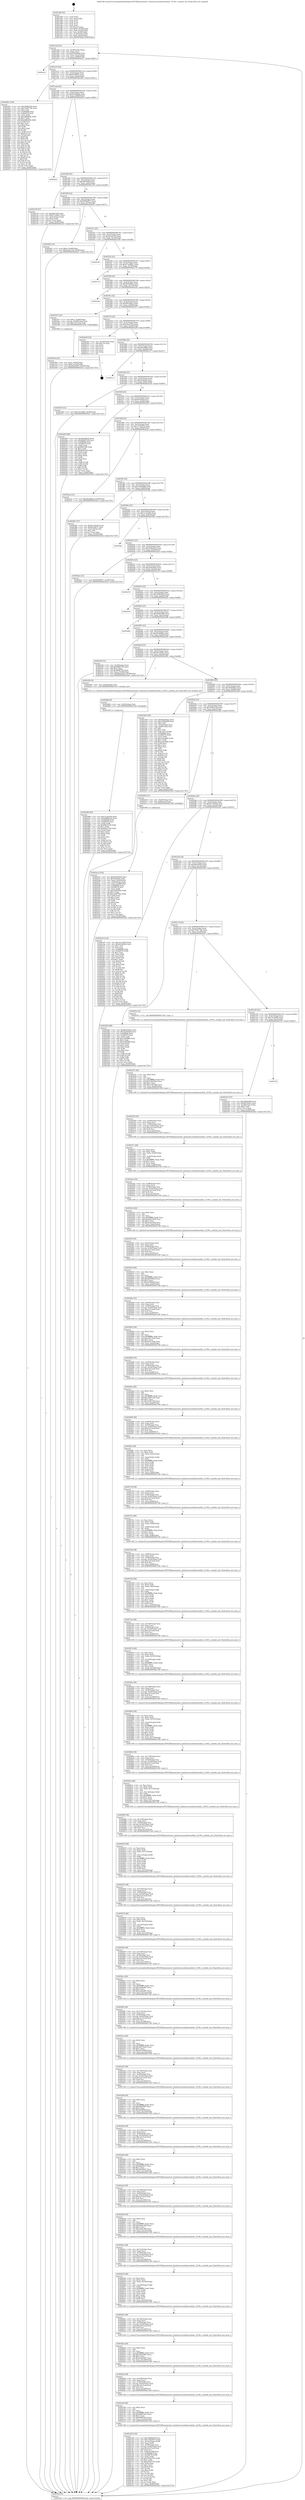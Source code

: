 digraph "0x401e80" {
  label = "0x401e80 (/mnt/c/Users/mathe/Desktop/tcc/POCII/binaries/extr_hashcatsrcmodulesmodule_12100.c_module_init_Final-ollvm.out::main(0))"
  labelloc = "t"
  node[shape=record]

  Entry [label="",width=0.3,height=0.3,shape=circle,fillcolor=black,style=filled]
  "0x401ead" [label="{
     0x401ead [23]\l
     | [instrs]\l
     &nbsp;&nbsp;0x401ead \<+3\>: mov -0x58(%rbp),%eax\l
     &nbsp;&nbsp;0x401eb0 \<+2\>: mov %eax,%ecx\l
     &nbsp;&nbsp;0x401eb2 \<+6\>: sub $0x820a8426,%ecx\l
     &nbsp;&nbsp;0x401eb8 \<+3\>: mov %eax,-0x5c(%rbp)\l
     &nbsp;&nbsp;0x401ebb \<+3\>: mov %ecx,-0x60(%rbp)\l
     &nbsp;&nbsp;0x401ebe \<+6\>: je 0000000000402e31 \<main+0xfb1\>\l
  }"]
  "0x402e31" [label="{
     0x402e31\l
  }", style=dashed]
  "0x401ec4" [label="{
     0x401ec4 [22]\l
     | [instrs]\l
     &nbsp;&nbsp;0x401ec4 \<+5\>: jmp 0000000000401ec9 \<main+0x49\>\l
     &nbsp;&nbsp;0x401ec9 \<+3\>: mov -0x5c(%rbp),%eax\l
     &nbsp;&nbsp;0x401ecc \<+5\>: sub $0x83c9f037,%eax\l
     &nbsp;&nbsp;0x401ed1 \<+3\>: mov %eax,-0x64(%rbp)\l
     &nbsp;&nbsp;0x401ed4 \<+6\>: je 000000000040249c \<main+0x61c\>\l
  }"]
  Exit [label="",width=0.3,height=0.3,shape=circle,fillcolor=black,style=filled,peripheries=2]
  "0x40249c" [label="{
     0x40249c [144]\l
     | [instrs]\l
     &nbsp;&nbsp;0x40249c \<+5\>: mov $0x3588d329,%eax\l
     &nbsp;&nbsp;0x4024a1 \<+5\>: mov $0x704b7784,%ecx\l
     &nbsp;&nbsp;0x4024a6 \<+2\>: mov $0x1,%dl\l
     &nbsp;&nbsp;0x4024a8 \<+7\>: mov 0x4060b8,%esi\l
     &nbsp;&nbsp;0x4024af \<+7\>: mov 0x406078,%edi\l
     &nbsp;&nbsp;0x4024b6 \<+3\>: mov %esi,%r8d\l
     &nbsp;&nbsp;0x4024b9 \<+7\>: sub $0xe96b8cfb,%r8d\l
     &nbsp;&nbsp;0x4024c0 \<+4\>: sub $0x1,%r8d\l
     &nbsp;&nbsp;0x4024c4 \<+7\>: add $0xe96b8cfb,%r8d\l
     &nbsp;&nbsp;0x4024cb \<+4\>: imul %r8d,%esi\l
     &nbsp;&nbsp;0x4024cf \<+3\>: and $0x1,%esi\l
     &nbsp;&nbsp;0x4024d2 \<+3\>: cmp $0x0,%esi\l
     &nbsp;&nbsp;0x4024d5 \<+4\>: sete %r9b\l
     &nbsp;&nbsp;0x4024d9 \<+3\>: cmp $0xa,%edi\l
     &nbsp;&nbsp;0x4024dc \<+4\>: setl %r10b\l
     &nbsp;&nbsp;0x4024e0 \<+3\>: mov %r9b,%r11b\l
     &nbsp;&nbsp;0x4024e3 \<+4\>: xor $0xff,%r11b\l
     &nbsp;&nbsp;0x4024e7 \<+3\>: mov %r10b,%bl\l
     &nbsp;&nbsp;0x4024ea \<+3\>: xor $0xff,%bl\l
     &nbsp;&nbsp;0x4024ed \<+3\>: xor $0x0,%dl\l
     &nbsp;&nbsp;0x4024f0 \<+3\>: mov %r11b,%r14b\l
     &nbsp;&nbsp;0x4024f3 \<+4\>: and $0x0,%r14b\l
     &nbsp;&nbsp;0x4024f7 \<+3\>: and %dl,%r9b\l
     &nbsp;&nbsp;0x4024fa \<+3\>: mov %bl,%r15b\l
     &nbsp;&nbsp;0x4024fd \<+4\>: and $0x0,%r15b\l
     &nbsp;&nbsp;0x402501 \<+3\>: and %dl,%r10b\l
     &nbsp;&nbsp;0x402504 \<+3\>: or %r9b,%r14b\l
     &nbsp;&nbsp;0x402507 \<+3\>: or %r10b,%r15b\l
     &nbsp;&nbsp;0x40250a \<+3\>: xor %r15b,%r14b\l
     &nbsp;&nbsp;0x40250d \<+3\>: or %bl,%r11b\l
     &nbsp;&nbsp;0x402510 \<+4\>: xor $0xff,%r11b\l
     &nbsp;&nbsp;0x402514 \<+3\>: or $0x0,%dl\l
     &nbsp;&nbsp;0x402517 \<+3\>: and %dl,%r11b\l
     &nbsp;&nbsp;0x40251a \<+3\>: or %r11b,%r14b\l
     &nbsp;&nbsp;0x40251d \<+4\>: test $0x1,%r14b\l
     &nbsp;&nbsp;0x402521 \<+3\>: cmovne %ecx,%eax\l
     &nbsp;&nbsp;0x402524 \<+3\>: mov %eax,-0x58(%rbp)\l
     &nbsp;&nbsp;0x402527 \<+5\>: jmp 00000000004035a5 \<main+0x1725\>\l
  }"]
  "0x401eda" [label="{
     0x401eda [22]\l
     | [instrs]\l
     &nbsp;&nbsp;0x401eda \<+5\>: jmp 0000000000401edf \<main+0x5f\>\l
     &nbsp;&nbsp;0x401edf \<+3\>: mov -0x5c(%rbp),%eax\l
     &nbsp;&nbsp;0x401ee2 \<+5\>: sub $0x85ed8de8,%eax\l
     &nbsp;&nbsp;0x401ee7 \<+3\>: mov %eax,-0x68(%rbp)\l
     &nbsp;&nbsp;0x401eea \<+6\>: je 0000000000402de2 \<main+0xf62\>\l
  }"]
  "0x402d6d" [label="{
     0x402d6d [93]\l
     | [instrs]\l
     &nbsp;&nbsp;0x402d6d \<+5\>: mov $0x1e1dcd5d,%eax\l
     &nbsp;&nbsp;0x402d72 \<+5\>: mov $0x2096be2d,%ecx\l
     &nbsp;&nbsp;0x402d77 \<+7\>: mov 0x4060b8,%edx\l
     &nbsp;&nbsp;0x402d7e \<+7\>: mov 0x406078,%esi\l
     &nbsp;&nbsp;0x402d85 \<+3\>: mov %edx,%r8d\l
     &nbsp;&nbsp;0x402d88 \<+7\>: sub $0xf58c3159,%r8d\l
     &nbsp;&nbsp;0x402d8f \<+4\>: sub $0x1,%r8d\l
     &nbsp;&nbsp;0x402d93 \<+7\>: add $0xf58c3159,%r8d\l
     &nbsp;&nbsp;0x402d9a \<+4\>: imul %r8d,%edx\l
     &nbsp;&nbsp;0x402d9e \<+3\>: and $0x1,%edx\l
     &nbsp;&nbsp;0x402da1 \<+3\>: cmp $0x0,%edx\l
     &nbsp;&nbsp;0x402da4 \<+4\>: sete %r9b\l
     &nbsp;&nbsp;0x402da8 \<+3\>: cmp $0xa,%esi\l
     &nbsp;&nbsp;0x402dab \<+4\>: setl %r10b\l
     &nbsp;&nbsp;0x402daf \<+3\>: mov %r9b,%r11b\l
     &nbsp;&nbsp;0x402db2 \<+3\>: and %r10b,%r11b\l
     &nbsp;&nbsp;0x402db5 \<+3\>: xor %r10b,%r9b\l
     &nbsp;&nbsp;0x402db8 \<+3\>: or %r9b,%r11b\l
     &nbsp;&nbsp;0x402dbb \<+4\>: test $0x1,%r11b\l
     &nbsp;&nbsp;0x402dbf \<+3\>: cmovne %ecx,%eax\l
     &nbsp;&nbsp;0x402dc2 \<+3\>: mov %eax,-0x58(%rbp)\l
     &nbsp;&nbsp;0x402dc5 \<+5\>: jmp 00000000004035a5 \<main+0x1725\>\l
  }"]
  "0x402de2" [label="{
     0x402de2\l
  }", style=dashed]
  "0x401ef0" [label="{
     0x401ef0 [22]\l
     | [instrs]\l
     &nbsp;&nbsp;0x401ef0 \<+5\>: jmp 0000000000401ef5 \<main+0x75\>\l
     &nbsp;&nbsp;0x401ef5 \<+3\>: mov -0x5c(%rbp),%eax\l
     &nbsp;&nbsp;0x401ef8 \<+5\>: sub $0x94f7fabf,%eax\l
     &nbsp;&nbsp;0x401efd \<+3\>: mov %eax,-0x6c(%rbp)\l
     &nbsp;&nbsp;0x401f00 \<+6\>: je 0000000000402159 \<main+0x2d9\>\l
  }"]
  "0x402d64" [label="{
     0x402d64 [9]\l
     | [instrs]\l
     &nbsp;&nbsp;0x402d64 \<+4\>: mov -0x50(%rbp),%rdi\l
     &nbsp;&nbsp;0x402d68 \<+5\>: call 0000000000401030 \<free@plt\>\l
     | [calls]\l
     &nbsp;&nbsp;0x401030 \{1\} (unknown)\l
  }"]
  "0x402159" [label="{
     0x402159 [27]\l
     | [instrs]\l
     &nbsp;&nbsp;0x402159 \<+5\>: mov $0xfa81040,%eax\l
     &nbsp;&nbsp;0x40215e \<+5\>: mov $0xb71e84b1,%ecx\l
     &nbsp;&nbsp;0x402163 \<+3\>: mov -0x2c(%rbp),%edx\l
     &nbsp;&nbsp;0x402166 \<+3\>: cmp $0x2,%edx\l
     &nbsp;&nbsp;0x402169 \<+3\>: cmovne %ecx,%eax\l
     &nbsp;&nbsp;0x40216c \<+3\>: mov %eax,-0x58(%rbp)\l
     &nbsp;&nbsp;0x40216f \<+5\>: jmp 00000000004035a5 \<main+0x1725\>\l
  }"]
  "0x401f06" [label="{
     0x401f06 [22]\l
     | [instrs]\l
     &nbsp;&nbsp;0x401f06 \<+5\>: jmp 0000000000401f0b \<main+0x8b\>\l
     &nbsp;&nbsp;0x401f0b \<+3\>: mov -0x5c(%rbp),%eax\l
     &nbsp;&nbsp;0x401f0e \<+5\>: sub $0x9506d977,%eax\l
     &nbsp;&nbsp;0x401f13 \<+3\>: mov %eax,-0x70(%rbp)\l
     &nbsp;&nbsp;0x401f16 \<+6\>: je 0000000000402df3 \<main+0xf73\>\l
  }"]
  "0x4035a5" [label="{
     0x4035a5 [5]\l
     | [instrs]\l
     &nbsp;&nbsp;0x4035a5 \<+5\>: jmp 0000000000401ead \<main+0x2d\>\l
  }"]
  "0x401e80" [label="{
     0x401e80 [45]\l
     | [instrs]\l
     &nbsp;&nbsp;0x401e80 \<+1\>: push %rbp\l
     &nbsp;&nbsp;0x401e81 \<+3\>: mov %rsp,%rbp\l
     &nbsp;&nbsp;0x401e84 \<+2\>: push %r15\l
     &nbsp;&nbsp;0x401e86 \<+2\>: push %r14\l
     &nbsp;&nbsp;0x401e88 \<+2\>: push %r12\l
     &nbsp;&nbsp;0x401e8a \<+1\>: push %rbx\l
     &nbsp;&nbsp;0x401e8b \<+7\>: sub $0x1c0,%rsp\l
     &nbsp;&nbsp;0x401e92 \<+7\>: movl $0x0,-0x30(%rbp)\l
     &nbsp;&nbsp;0x401e99 \<+3\>: mov %edi,-0x34(%rbp)\l
     &nbsp;&nbsp;0x401e9c \<+4\>: mov %rsi,-0x40(%rbp)\l
     &nbsp;&nbsp;0x401ea0 \<+3\>: mov -0x34(%rbp),%edi\l
     &nbsp;&nbsp;0x401ea3 \<+3\>: mov %edi,-0x2c(%rbp)\l
     &nbsp;&nbsp;0x401ea6 \<+7\>: movl $0x94f7fabf,-0x58(%rbp)\l
  }"]
  "0x402c28" [label="{
     0x402c28 [130]\l
     | [instrs]\l
     &nbsp;&nbsp;0x402c28 \<+5\>: mov $0x3588d329,%ecx\l
     &nbsp;&nbsp;0x402c2d \<+5\>: mov $0x179d2974,%edx\l
     &nbsp;&nbsp;0x402c32 \<+7\>: mov -0x14c(%rbp),%r8d\l
     &nbsp;&nbsp;0x402c39 \<+4\>: imul %eax,%r8d\l
     &nbsp;&nbsp;0x402c3d \<+4\>: mov -0x50(%rbp),%rsi\l
     &nbsp;&nbsp;0x402c41 \<+4\>: movslq -0x54(%rbp),%rdi\l
     &nbsp;&nbsp;0x402c45 \<+7\>: imul $0x1e0,%rdi,%rdi\l
     &nbsp;&nbsp;0x402c4c \<+3\>: add %rdi,%rsi\l
     &nbsp;&nbsp;0x402c4f \<+7\>: mov %r8d,0x1d8(%rsi)\l
     &nbsp;&nbsp;0x402c56 \<+7\>: mov 0x4060b8,%eax\l
     &nbsp;&nbsp;0x402c5d \<+8\>: mov 0x406078,%r8d\l
     &nbsp;&nbsp;0x402c65 \<+3\>: mov %eax,%r9d\l
     &nbsp;&nbsp;0x402c68 \<+7\>: add $0xd72b3703,%r9d\l
     &nbsp;&nbsp;0x402c6f \<+4\>: sub $0x1,%r9d\l
     &nbsp;&nbsp;0x402c73 \<+7\>: sub $0xd72b3703,%r9d\l
     &nbsp;&nbsp;0x402c7a \<+4\>: imul %r9d,%eax\l
     &nbsp;&nbsp;0x402c7e \<+3\>: and $0x1,%eax\l
     &nbsp;&nbsp;0x402c81 \<+3\>: cmp $0x0,%eax\l
     &nbsp;&nbsp;0x402c84 \<+4\>: sete %r10b\l
     &nbsp;&nbsp;0x402c88 \<+4\>: cmp $0xa,%r8d\l
     &nbsp;&nbsp;0x402c8c \<+4\>: setl %r11b\l
     &nbsp;&nbsp;0x402c90 \<+3\>: mov %r10b,%bl\l
     &nbsp;&nbsp;0x402c93 \<+3\>: and %r11b,%bl\l
     &nbsp;&nbsp;0x402c96 \<+3\>: xor %r11b,%r10b\l
     &nbsp;&nbsp;0x402c99 \<+3\>: or %r10b,%bl\l
     &nbsp;&nbsp;0x402c9c \<+3\>: test $0x1,%bl\l
     &nbsp;&nbsp;0x402c9f \<+3\>: cmovne %edx,%ecx\l
     &nbsp;&nbsp;0x402ca2 \<+3\>: mov %ecx,-0x58(%rbp)\l
     &nbsp;&nbsp;0x402ca5 \<+5\>: jmp 00000000004035a5 \<main+0x1725\>\l
  }"]
  "0x402df3" [label="{
     0x402df3 [19]\l
     | [instrs]\l
     &nbsp;&nbsp;0x402df3 \<+7\>: movl $0x0,-0x30(%rbp)\l
     &nbsp;&nbsp;0x402dfa \<+7\>: movl $0xe4e4e75d,-0x58(%rbp)\l
     &nbsp;&nbsp;0x402e01 \<+5\>: jmp 00000000004035a5 \<main+0x1725\>\l
  }"]
  "0x401f1c" [label="{
     0x401f1c [22]\l
     | [instrs]\l
     &nbsp;&nbsp;0x401f1c \<+5\>: jmp 0000000000401f21 \<main+0xa1\>\l
     &nbsp;&nbsp;0x401f21 \<+3\>: mov -0x5c(%rbp),%eax\l
     &nbsp;&nbsp;0x401f24 \<+5\>: sub $0x9cdcf144,%eax\l
     &nbsp;&nbsp;0x401f29 \<+3\>: mov %eax,-0x74(%rbp)\l
     &nbsp;&nbsp;0x401f2c \<+6\>: je 0000000000402259 \<main+0x3d9\>\l
  }"]
  "0x402c00" [label="{
     0x402c00 [40]\l
     | [instrs]\l
     &nbsp;&nbsp;0x402c00 \<+5\>: mov $0x2,%ecx\l
     &nbsp;&nbsp;0x402c05 \<+1\>: cltd\l
     &nbsp;&nbsp;0x402c06 \<+2\>: idiv %ecx\l
     &nbsp;&nbsp;0x402c08 \<+6\>: imul $0xfffffffe,%edx,%ecx\l
     &nbsp;&nbsp;0x402c0e \<+6\>: add $0x6d991b22,%ecx\l
     &nbsp;&nbsp;0x402c14 \<+3\>: add $0x1,%ecx\l
     &nbsp;&nbsp;0x402c17 \<+6\>: sub $0x6d991b22,%ecx\l
     &nbsp;&nbsp;0x402c1d \<+6\>: mov %ecx,-0x14c(%rbp)\l
     &nbsp;&nbsp;0x402c23 \<+5\>: call 0000000000401160 \<next_i\>\l
     | [calls]\l
     &nbsp;&nbsp;0x401160 \{1\} (/mnt/c/Users/mathe/Desktop/tcc/POCII/binaries/extr_hashcatsrcmodulesmodule_12100.c_module_init_Final-ollvm.out::next_i)\l
  }"]
  "0x402259" [label="{
     0x402259\l
  }", style=dashed]
  "0x401f32" [label="{
     0x401f32 [22]\l
     | [instrs]\l
     &nbsp;&nbsp;0x401f32 \<+5\>: jmp 0000000000401f37 \<main+0xb7\>\l
     &nbsp;&nbsp;0x401f37 \<+3\>: mov -0x5c(%rbp),%eax\l
     &nbsp;&nbsp;0x401f3a \<+5\>: sub $0xb71e84b1,%eax\l
     &nbsp;&nbsp;0x401f3f \<+3\>: mov %eax,-0x78(%rbp)\l
     &nbsp;&nbsp;0x401f42 \<+6\>: je 0000000000402174 \<main+0x2f4\>\l
  }"]
  "0x402bda" [label="{
     0x402bda [38]\l
     | [instrs]\l
     &nbsp;&nbsp;0x402bda \<+6\>: mov -0x148(%rbp),%ecx\l
     &nbsp;&nbsp;0x402be0 \<+3\>: imul %eax,%ecx\l
     &nbsp;&nbsp;0x402be3 \<+4\>: mov -0x50(%rbp),%rsi\l
     &nbsp;&nbsp;0x402be7 \<+4\>: movslq -0x54(%rbp),%rdi\l
     &nbsp;&nbsp;0x402beb \<+7\>: imul $0x1e0,%rdi,%rdi\l
     &nbsp;&nbsp;0x402bf2 \<+3\>: add %rdi,%rsi\l
     &nbsp;&nbsp;0x402bf5 \<+6\>: mov %ecx,0x1d4(%rsi)\l
     &nbsp;&nbsp;0x402bfb \<+5\>: call 0000000000401160 \<next_i\>\l
     | [calls]\l
     &nbsp;&nbsp;0x401160 \{1\} (/mnt/c/Users/mathe/Desktop/tcc/POCII/binaries/extr_hashcatsrcmodulesmodule_12100.c_module_init_Final-ollvm.out::next_i)\l
  }"]
  "0x402174" [label="{
     0x402174\l
  }", style=dashed]
  "0x401f48" [label="{
     0x401f48 [22]\l
     | [instrs]\l
     &nbsp;&nbsp;0x401f48 \<+5\>: jmp 0000000000401f4d \<main+0xcd\>\l
     &nbsp;&nbsp;0x401f4d \<+3\>: mov -0x5c(%rbp),%eax\l
     &nbsp;&nbsp;0x401f50 \<+5\>: sub $0xdb3036aa,%eax\l
     &nbsp;&nbsp;0x401f55 \<+3\>: mov %eax,-0x7c(%rbp)\l
     &nbsp;&nbsp;0x401f58 \<+6\>: je 0000000000402e4d \<main+0xfcd\>\l
  }"]
  "0x402bb2" [label="{
     0x402bb2 [40]\l
     | [instrs]\l
     &nbsp;&nbsp;0x402bb2 \<+5\>: mov $0x2,%ecx\l
     &nbsp;&nbsp;0x402bb7 \<+1\>: cltd\l
     &nbsp;&nbsp;0x402bb8 \<+2\>: idiv %ecx\l
     &nbsp;&nbsp;0x402bba \<+6\>: imul $0xfffffffe,%edx,%ecx\l
     &nbsp;&nbsp;0x402bc0 \<+6\>: add $0x220a3667,%ecx\l
     &nbsp;&nbsp;0x402bc6 \<+3\>: add $0x1,%ecx\l
     &nbsp;&nbsp;0x402bc9 \<+6\>: sub $0x220a3667,%ecx\l
     &nbsp;&nbsp;0x402bcf \<+6\>: mov %ecx,-0x148(%rbp)\l
     &nbsp;&nbsp;0x402bd5 \<+5\>: call 0000000000401160 \<next_i\>\l
     | [calls]\l
     &nbsp;&nbsp;0x401160 \{1\} (/mnt/c/Users/mathe/Desktop/tcc/POCII/binaries/extr_hashcatsrcmodulesmodule_12100.c_module_init_Final-ollvm.out::next_i)\l
  }"]
  "0x402e4d" [label="{
     0x402e4d\l
  }", style=dashed]
  "0x401f5e" [label="{
     0x401f5e [22]\l
     | [instrs]\l
     &nbsp;&nbsp;0x401f5e \<+5\>: jmp 0000000000401f63 \<main+0xe3\>\l
     &nbsp;&nbsp;0x401f63 \<+3\>: mov -0x5c(%rbp),%eax\l
     &nbsp;&nbsp;0x401f66 \<+5\>: sub $0xdf5160a3,%eax\l
     &nbsp;&nbsp;0x401f6b \<+3\>: mov %eax,-0x80(%rbp)\l
     &nbsp;&nbsp;0x401f6e \<+6\>: je 0000000000402357 \<main+0x4d7\>\l
  }"]
  "0x402b8c" [label="{
     0x402b8c [38]\l
     | [instrs]\l
     &nbsp;&nbsp;0x402b8c \<+6\>: mov -0x144(%rbp),%ecx\l
     &nbsp;&nbsp;0x402b92 \<+3\>: imul %eax,%ecx\l
     &nbsp;&nbsp;0x402b95 \<+4\>: mov -0x50(%rbp),%rsi\l
     &nbsp;&nbsp;0x402b99 \<+4\>: movslq -0x54(%rbp),%rdi\l
     &nbsp;&nbsp;0x402b9d \<+7\>: imul $0x1e0,%rdi,%rdi\l
     &nbsp;&nbsp;0x402ba4 \<+3\>: add %rdi,%rsi\l
     &nbsp;&nbsp;0x402ba7 \<+6\>: mov %ecx,0x1d0(%rsi)\l
     &nbsp;&nbsp;0x402bad \<+5\>: call 0000000000401160 \<next_i\>\l
     | [calls]\l
     &nbsp;&nbsp;0x401160 \{1\} (/mnt/c/Users/mathe/Desktop/tcc/POCII/binaries/extr_hashcatsrcmodulesmodule_12100.c_module_init_Final-ollvm.out::next_i)\l
  }"]
  "0x402357" [label="{
     0x402357 [23]\l
     | [instrs]\l
     &nbsp;&nbsp;0x402357 \<+7\>: movl $0x1,-0x48(%rbp)\l
     &nbsp;&nbsp;0x40235e \<+4\>: movslq -0x48(%rbp),%rax\l
     &nbsp;&nbsp;0x402362 \<+7\>: imul $0x1e0,%rax,%rdi\l
     &nbsp;&nbsp;0x402369 \<+5\>: call 0000000000401050 \<malloc@plt\>\l
     | [calls]\l
     &nbsp;&nbsp;0x401050 \{1\} (unknown)\l
  }"]
  "0x401f74" [label="{
     0x401f74 [25]\l
     | [instrs]\l
     &nbsp;&nbsp;0x401f74 \<+5\>: jmp 0000000000401f79 \<main+0xf9\>\l
     &nbsp;&nbsp;0x401f79 \<+3\>: mov -0x5c(%rbp),%eax\l
     &nbsp;&nbsp;0x401f7c \<+5\>: sub $0xe4e4e75d,%eax\l
     &nbsp;&nbsp;0x401f81 \<+6\>: mov %eax,-0x84(%rbp)\l
     &nbsp;&nbsp;0x401f87 \<+6\>: je 0000000000402e06 \<main+0xf86\>\l
  }"]
  "0x402b52" [label="{
     0x402b52 [58]\l
     | [instrs]\l
     &nbsp;&nbsp;0x402b52 \<+2\>: xor %ecx,%ecx\l
     &nbsp;&nbsp;0x402b54 \<+5\>: mov $0x2,%edx\l
     &nbsp;&nbsp;0x402b59 \<+6\>: mov %edx,-0x140(%rbp)\l
     &nbsp;&nbsp;0x402b5f \<+1\>: cltd\l
     &nbsp;&nbsp;0x402b60 \<+7\>: mov -0x140(%rbp),%r8d\l
     &nbsp;&nbsp;0x402b67 \<+3\>: idiv %r8d\l
     &nbsp;&nbsp;0x402b6a \<+6\>: imul $0xfffffffe,%edx,%edx\l
     &nbsp;&nbsp;0x402b70 \<+3\>: mov %ecx,%r9d\l
     &nbsp;&nbsp;0x402b73 \<+3\>: sub %edx,%r9d\l
     &nbsp;&nbsp;0x402b76 \<+2\>: mov %ecx,%edx\l
     &nbsp;&nbsp;0x402b78 \<+3\>: sub $0x1,%edx\l
     &nbsp;&nbsp;0x402b7b \<+3\>: add %edx,%r9d\l
     &nbsp;&nbsp;0x402b7e \<+3\>: sub %r9d,%ecx\l
     &nbsp;&nbsp;0x402b81 \<+6\>: mov %ecx,-0x144(%rbp)\l
     &nbsp;&nbsp;0x402b87 \<+5\>: call 0000000000401160 \<next_i\>\l
     | [calls]\l
     &nbsp;&nbsp;0x401160 \{1\} (/mnt/c/Users/mathe/Desktop/tcc/POCII/binaries/extr_hashcatsrcmodulesmodule_12100.c_module_init_Final-ollvm.out::next_i)\l
  }"]
  "0x402e06" [label="{
     0x402e06 [19]\l
     | [instrs]\l
     &nbsp;&nbsp;0x402e06 \<+3\>: mov -0x30(%rbp),%eax\l
     &nbsp;&nbsp;0x402e09 \<+7\>: add $0x1c0,%rsp\l
     &nbsp;&nbsp;0x402e10 \<+1\>: pop %rbx\l
     &nbsp;&nbsp;0x402e11 \<+2\>: pop %r12\l
     &nbsp;&nbsp;0x402e13 \<+2\>: pop %r14\l
     &nbsp;&nbsp;0x402e15 \<+2\>: pop %r15\l
     &nbsp;&nbsp;0x402e17 \<+1\>: pop %rbp\l
     &nbsp;&nbsp;0x402e18 \<+1\>: ret\l
  }"]
  "0x401f8d" [label="{
     0x401f8d [25]\l
     | [instrs]\l
     &nbsp;&nbsp;0x401f8d \<+5\>: jmp 0000000000401f92 \<main+0x112\>\l
     &nbsp;&nbsp;0x401f92 \<+3\>: mov -0x5c(%rbp),%eax\l
     &nbsp;&nbsp;0x401f95 \<+5\>: sub $0xe8ea4645,%eax\l
     &nbsp;&nbsp;0x401f9a \<+6\>: mov %eax,-0x88(%rbp)\l
     &nbsp;&nbsp;0x401fa0 \<+6\>: je 00000000004021c7 \<main+0x347\>\l
  }"]
  "0x402b2c" [label="{
     0x402b2c [38]\l
     | [instrs]\l
     &nbsp;&nbsp;0x402b2c \<+6\>: mov -0x13c(%rbp),%ecx\l
     &nbsp;&nbsp;0x402b32 \<+3\>: imul %eax,%ecx\l
     &nbsp;&nbsp;0x402b35 \<+4\>: mov -0x50(%rbp),%rsi\l
     &nbsp;&nbsp;0x402b39 \<+4\>: movslq -0x54(%rbp),%rdi\l
     &nbsp;&nbsp;0x402b3d \<+7\>: imul $0x1e0,%rdi,%rdi\l
     &nbsp;&nbsp;0x402b44 \<+3\>: add %rdi,%rsi\l
     &nbsp;&nbsp;0x402b47 \<+6\>: mov %ecx,0x198(%rsi)\l
     &nbsp;&nbsp;0x402b4d \<+5\>: call 0000000000401160 \<next_i\>\l
     | [calls]\l
     &nbsp;&nbsp;0x401160 \{1\} (/mnt/c/Users/mathe/Desktop/tcc/POCII/binaries/extr_hashcatsrcmodulesmodule_12100.c_module_init_Final-ollvm.out::next_i)\l
  }"]
  "0x4021c7" [label="{
     0x4021c7\l
  }", style=dashed]
  "0x401fa6" [label="{
     0x401fa6 [25]\l
     | [instrs]\l
     &nbsp;&nbsp;0x401fa6 \<+5\>: jmp 0000000000401fab \<main+0x12b\>\l
     &nbsp;&nbsp;0x401fab \<+3\>: mov -0x5c(%rbp),%eax\l
     &nbsp;&nbsp;0x401fae \<+5\>: sub $0xe82abeb,%eax\l
     &nbsp;&nbsp;0x401fb3 \<+6\>: mov %eax,-0x8c(%rbp)\l
     &nbsp;&nbsp;0x401fb9 \<+6\>: je 0000000000402330 \<main+0x4b0\>\l
  }"]
  "0x402b04" [label="{
     0x402b04 [40]\l
     | [instrs]\l
     &nbsp;&nbsp;0x402b04 \<+5\>: mov $0x2,%ecx\l
     &nbsp;&nbsp;0x402b09 \<+1\>: cltd\l
     &nbsp;&nbsp;0x402b0a \<+2\>: idiv %ecx\l
     &nbsp;&nbsp;0x402b0c \<+6\>: imul $0xfffffffe,%edx,%ecx\l
     &nbsp;&nbsp;0x402b12 \<+6\>: add $0x240ec494,%ecx\l
     &nbsp;&nbsp;0x402b18 \<+3\>: add $0x1,%ecx\l
     &nbsp;&nbsp;0x402b1b \<+6\>: sub $0x240ec494,%ecx\l
     &nbsp;&nbsp;0x402b21 \<+6\>: mov %ecx,-0x13c(%rbp)\l
     &nbsp;&nbsp;0x402b27 \<+5\>: call 0000000000401160 \<next_i\>\l
     | [calls]\l
     &nbsp;&nbsp;0x401160 \{1\} (/mnt/c/Users/mathe/Desktop/tcc/POCII/binaries/extr_hashcatsrcmodulesmodule_12100.c_module_init_Final-ollvm.out::next_i)\l
  }"]
  "0x402330" [label="{
     0x402330 [12]\l
     | [instrs]\l
     &nbsp;&nbsp;0x402330 \<+7\>: movl $0x7bc26df2,-0x58(%rbp)\l
     &nbsp;&nbsp;0x402337 \<+5\>: jmp 00000000004035a5 \<main+0x1725\>\l
  }"]
  "0x401fbf" [label="{
     0x401fbf [25]\l
     | [instrs]\l
     &nbsp;&nbsp;0x401fbf \<+5\>: jmp 0000000000401fc4 \<main+0x144\>\l
     &nbsp;&nbsp;0x401fc4 \<+3\>: mov -0x5c(%rbp),%eax\l
     &nbsp;&nbsp;0x401fc7 \<+5\>: sub $0xfa81040,%eax\l
     &nbsp;&nbsp;0x401fcc \<+6\>: mov %eax,-0x90(%rbp)\l
     &nbsp;&nbsp;0x401fd2 \<+6\>: je 0000000000402265 \<main+0x3e5\>\l
  }"]
  "0x402ade" [label="{
     0x402ade [38]\l
     | [instrs]\l
     &nbsp;&nbsp;0x402ade \<+6\>: mov -0x138(%rbp),%ecx\l
     &nbsp;&nbsp;0x402ae4 \<+3\>: imul %eax,%ecx\l
     &nbsp;&nbsp;0x402ae7 \<+4\>: mov -0x50(%rbp),%rsi\l
     &nbsp;&nbsp;0x402aeb \<+4\>: movslq -0x54(%rbp),%rdi\l
     &nbsp;&nbsp;0x402aef \<+7\>: imul $0x1e0,%rdi,%rdi\l
     &nbsp;&nbsp;0x402af6 \<+3\>: add %rdi,%rsi\l
     &nbsp;&nbsp;0x402af9 \<+6\>: mov %ecx,0x194(%rsi)\l
     &nbsp;&nbsp;0x402aff \<+5\>: call 0000000000401160 \<next_i\>\l
     | [calls]\l
     &nbsp;&nbsp;0x401160 \{1\} (/mnt/c/Users/mathe/Desktop/tcc/POCII/binaries/extr_hashcatsrcmodulesmodule_12100.c_module_init_Final-ollvm.out::next_i)\l
  }"]
  "0x402265" [label="{
     0x402265 [88]\l
     | [instrs]\l
     &nbsp;&nbsp;0x402265 \<+5\>: mov $0x820a8426,%eax\l
     &nbsp;&nbsp;0x40226a \<+5\>: mov $0x5b805149,%ecx\l
     &nbsp;&nbsp;0x40226f \<+7\>: mov 0x4060b8,%edx\l
     &nbsp;&nbsp;0x402276 \<+7\>: mov 0x406078,%esi\l
     &nbsp;&nbsp;0x40227d \<+2\>: mov %edx,%edi\l
     &nbsp;&nbsp;0x40227f \<+6\>: sub $0xf83f1e83,%edi\l
     &nbsp;&nbsp;0x402285 \<+3\>: sub $0x1,%edi\l
     &nbsp;&nbsp;0x402288 \<+6\>: add $0xf83f1e83,%edi\l
     &nbsp;&nbsp;0x40228e \<+3\>: imul %edi,%edx\l
     &nbsp;&nbsp;0x402291 \<+3\>: and $0x1,%edx\l
     &nbsp;&nbsp;0x402294 \<+3\>: cmp $0x0,%edx\l
     &nbsp;&nbsp;0x402297 \<+4\>: sete %r8b\l
     &nbsp;&nbsp;0x40229b \<+3\>: cmp $0xa,%esi\l
     &nbsp;&nbsp;0x40229e \<+4\>: setl %r9b\l
     &nbsp;&nbsp;0x4022a2 \<+3\>: mov %r8b,%r10b\l
     &nbsp;&nbsp;0x4022a5 \<+3\>: and %r9b,%r10b\l
     &nbsp;&nbsp;0x4022a8 \<+3\>: xor %r9b,%r8b\l
     &nbsp;&nbsp;0x4022ab \<+3\>: or %r8b,%r10b\l
     &nbsp;&nbsp;0x4022ae \<+4\>: test $0x1,%r10b\l
     &nbsp;&nbsp;0x4022b2 \<+3\>: cmovne %ecx,%eax\l
     &nbsp;&nbsp;0x4022b5 \<+3\>: mov %eax,-0x58(%rbp)\l
     &nbsp;&nbsp;0x4022b8 \<+5\>: jmp 00000000004035a5 \<main+0x1725\>\l
  }"]
  "0x401fd8" [label="{
     0x401fd8 [25]\l
     | [instrs]\l
     &nbsp;&nbsp;0x401fd8 \<+5\>: jmp 0000000000401fdd \<main+0x15d\>\l
     &nbsp;&nbsp;0x401fdd \<+3\>: mov -0x5c(%rbp),%eax\l
     &nbsp;&nbsp;0x401fe0 \<+5\>: sub $0x179d2974,%eax\l
     &nbsp;&nbsp;0x401fe5 \<+6\>: mov %eax,-0x94(%rbp)\l
     &nbsp;&nbsp;0x401feb \<+6\>: je 0000000000402caa \<main+0xe2a\>\l
  }"]
  "0x402ab6" [label="{
     0x402ab6 [40]\l
     | [instrs]\l
     &nbsp;&nbsp;0x402ab6 \<+5\>: mov $0x2,%ecx\l
     &nbsp;&nbsp;0x402abb \<+1\>: cltd\l
     &nbsp;&nbsp;0x402abc \<+2\>: idiv %ecx\l
     &nbsp;&nbsp;0x402abe \<+6\>: imul $0xfffffffe,%edx,%ecx\l
     &nbsp;&nbsp;0x402ac4 \<+6\>: sub $0x46ef5b37,%ecx\l
     &nbsp;&nbsp;0x402aca \<+3\>: add $0x1,%ecx\l
     &nbsp;&nbsp;0x402acd \<+6\>: add $0x46ef5b37,%ecx\l
     &nbsp;&nbsp;0x402ad3 \<+6\>: mov %ecx,-0x138(%rbp)\l
     &nbsp;&nbsp;0x402ad9 \<+5\>: call 0000000000401160 \<next_i\>\l
     | [calls]\l
     &nbsp;&nbsp;0x401160 \{1\} (/mnt/c/Users/mathe/Desktop/tcc/POCII/binaries/extr_hashcatsrcmodulesmodule_12100.c_module_init_Final-ollvm.out::next_i)\l
  }"]
  "0x402caa" [label="{
     0x402caa [12]\l
     | [instrs]\l
     &nbsp;&nbsp;0x402caa \<+7\>: movl $0x46e8d82a,-0x58(%rbp)\l
     &nbsp;&nbsp;0x402cb1 \<+5\>: jmp 00000000004035a5 \<main+0x1725\>\l
  }"]
  "0x401ff1" [label="{
     0x401ff1 [25]\l
     | [instrs]\l
     &nbsp;&nbsp;0x401ff1 \<+5\>: jmp 0000000000401ff6 \<main+0x176\>\l
     &nbsp;&nbsp;0x401ff6 \<+3\>: mov -0x5c(%rbp),%eax\l
     &nbsp;&nbsp;0x401ff9 \<+5\>: sub $0x1d059296,%eax\l
     &nbsp;&nbsp;0x401ffe \<+6\>: mov %eax,-0x98(%rbp)\l
     &nbsp;&nbsp;0x402004 \<+6\>: je 0000000000402481 \<main+0x601\>\l
  }"]
  "0x402a90" [label="{
     0x402a90 [38]\l
     | [instrs]\l
     &nbsp;&nbsp;0x402a90 \<+6\>: mov -0x134(%rbp),%ecx\l
     &nbsp;&nbsp;0x402a96 \<+3\>: imul %eax,%ecx\l
     &nbsp;&nbsp;0x402a99 \<+4\>: mov -0x50(%rbp),%rsi\l
     &nbsp;&nbsp;0x402a9d \<+4\>: movslq -0x54(%rbp),%rdi\l
     &nbsp;&nbsp;0x402aa1 \<+7\>: imul $0x1e0,%rdi,%rdi\l
     &nbsp;&nbsp;0x402aa8 \<+3\>: add %rdi,%rsi\l
     &nbsp;&nbsp;0x402aab \<+6\>: mov %ecx,0x190(%rsi)\l
     &nbsp;&nbsp;0x402ab1 \<+5\>: call 0000000000401160 \<next_i\>\l
     | [calls]\l
     &nbsp;&nbsp;0x401160 \{1\} (/mnt/c/Users/mathe/Desktop/tcc/POCII/binaries/extr_hashcatsrcmodulesmodule_12100.c_module_init_Final-ollvm.out::next_i)\l
  }"]
  "0x402481" [label="{
     0x402481 [27]\l
     | [instrs]\l
     &nbsp;&nbsp;0x402481 \<+5\>: mov $0x621503d2,%eax\l
     &nbsp;&nbsp;0x402486 \<+5\>: mov $0x83c9f037,%ecx\l
     &nbsp;&nbsp;0x40248b \<+3\>: mov -0x21(%rbp),%dl\l
     &nbsp;&nbsp;0x40248e \<+3\>: test $0x1,%dl\l
     &nbsp;&nbsp;0x402491 \<+3\>: cmovne %ecx,%eax\l
     &nbsp;&nbsp;0x402494 \<+3\>: mov %eax,-0x58(%rbp)\l
     &nbsp;&nbsp;0x402497 \<+5\>: jmp 00000000004035a5 \<main+0x1725\>\l
  }"]
  "0x40200a" [label="{
     0x40200a [25]\l
     | [instrs]\l
     &nbsp;&nbsp;0x40200a \<+5\>: jmp 000000000040200f \<main+0x18f\>\l
     &nbsp;&nbsp;0x40200f \<+3\>: mov -0x5c(%rbp),%eax\l
     &nbsp;&nbsp;0x402012 \<+5\>: sub $0x1e1dcd5d,%eax\l
     &nbsp;&nbsp;0x402017 \<+6\>: mov %eax,-0x9c(%rbp)\l
     &nbsp;&nbsp;0x40201d \<+6\>: je 000000000040358c \<main+0x170c\>\l
  }"]
  "0x402a68" [label="{
     0x402a68 [40]\l
     | [instrs]\l
     &nbsp;&nbsp;0x402a68 \<+5\>: mov $0x2,%ecx\l
     &nbsp;&nbsp;0x402a6d \<+1\>: cltd\l
     &nbsp;&nbsp;0x402a6e \<+2\>: idiv %ecx\l
     &nbsp;&nbsp;0x402a70 \<+6\>: imul $0xfffffffe,%edx,%ecx\l
     &nbsp;&nbsp;0x402a76 \<+6\>: sub $0xdb2f06f0,%ecx\l
     &nbsp;&nbsp;0x402a7c \<+3\>: add $0x1,%ecx\l
     &nbsp;&nbsp;0x402a7f \<+6\>: add $0xdb2f06f0,%ecx\l
     &nbsp;&nbsp;0x402a85 \<+6\>: mov %ecx,-0x134(%rbp)\l
     &nbsp;&nbsp;0x402a8b \<+5\>: call 0000000000401160 \<next_i\>\l
     | [calls]\l
     &nbsp;&nbsp;0x401160 \{1\} (/mnt/c/Users/mathe/Desktop/tcc/POCII/binaries/extr_hashcatsrcmodulesmodule_12100.c_module_init_Final-ollvm.out::next_i)\l
  }"]
  "0x40358c" [label="{
     0x40358c\l
  }", style=dashed]
  "0x402023" [label="{
     0x402023 [25]\l
     | [instrs]\l
     &nbsp;&nbsp;0x402023 \<+5\>: jmp 0000000000402028 \<main+0x1a8\>\l
     &nbsp;&nbsp;0x402028 \<+3\>: mov -0x5c(%rbp),%eax\l
     &nbsp;&nbsp;0x40202b \<+5\>: sub $0x2096be2d,%eax\l
     &nbsp;&nbsp;0x402030 \<+6\>: mov %eax,-0xa0(%rbp)\l
     &nbsp;&nbsp;0x402036 \<+6\>: je 0000000000402dca \<main+0xf4a\>\l
  }"]
  "0x402a42" [label="{
     0x402a42 [38]\l
     | [instrs]\l
     &nbsp;&nbsp;0x402a42 \<+6\>: mov -0x130(%rbp),%ecx\l
     &nbsp;&nbsp;0x402a48 \<+3\>: imul %eax,%ecx\l
     &nbsp;&nbsp;0x402a4b \<+4\>: mov -0x50(%rbp),%rsi\l
     &nbsp;&nbsp;0x402a4f \<+4\>: movslq -0x54(%rbp),%rdi\l
     &nbsp;&nbsp;0x402a53 \<+7\>: imul $0x1e0,%rdi,%rdi\l
     &nbsp;&nbsp;0x402a5a \<+3\>: add %rdi,%rsi\l
     &nbsp;&nbsp;0x402a5d \<+6\>: mov %ecx,0x18c(%rsi)\l
     &nbsp;&nbsp;0x402a63 \<+5\>: call 0000000000401160 \<next_i\>\l
     | [calls]\l
     &nbsp;&nbsp;0x401160 \{1\} (/mnt/c/Users/mathe/Desktop/tcc/POCII/binaries/extr_hashcatsrcmodulesmodule_12100.c_module_init_Final-ollvm.out::next_i)\l
  }"]
  "0x402dca" [label="{
     0x402dca [12]\l
     | [instrs]\l
     &nbsp;&nbsp;0x402dca \<+7\>: movl $0x9506d977,-0x58(%rbp)\l
     &nbsp;&nbsp;0x402dd1 \<+5\>: jmp 00000000004035a5 \<main+0x1725\>\l
  }"]
  "0x40203c" [label="{
     0x40203c [25]\l
     | [instrs]\l
     &nbsp;&nbsp;0x40203c \<+5\>: jmp 0000000000402041 \<main+0x1c1\>\l
     &nbsp;&nbsp;0x402041 \<+3\>: mov -0x5c(%rbp),%eax\l
     &nbsp;&nbsp;0x402044 \<+5\>: sub $0x2a44aa04,%eax\l
     &nbsp;&nbsp;0x402049 \<+6\>: mov %eax,-0xa4(%rbp)\l
     &nbsp;&nbsp;0x40204f \<+6\>: je 0000000000402e19 \<main+0xf99\>\l
  }"]
  "0x402a1a" [label="{
     0x402a1a [40]\l
     | [instrs]\l
     &nbsp;&nbsp;0x402a1a \<+5\>: mov $0x2,%ecx\l
     &nbsp;&nbsp;0x402a1f \<+1\>: cltd\l
     &nbsp;&nbsp;0x402a20 \<+2\>: idiv %ecx\l
     &nbsp;&nbsp;0x402a22 \<+6\>: imul $0xfffffffe,%edx,%ecx\l
     &nbsp;&nbsp;0x402a28 \<+6\>: add $0x4a076d03,%ecx\l
     &nbsp;&nbsp;0x402a2e \<+3\>: add $0x1,%ecx\l
     &nbsp;&nbsp;0x402a31 \<+6\>: sub $0x4a076d03,%ecx\l
     &nbsp;&nbsp;0x402a37 \<+6\>: mov %ecx,-0x130(%rbp)\l
     &nbsp;&nbsp;0x402a3d \<+5\>: call 0000000000401160 \<next_i\>\l
     | [calls]\l
     &nbsp;&nbsp;0x401160 \{1\} (/mnt/c/Users/mathe/Desktop/tcc/POCII/binaries/extr_hashcatsrcmodulesmodule_12100.c_module_init_Final-ollvm.out::next_i)\l
  }"]
  "0x402e19" [label="{
     0x402e19\l
  }", style=dashed]
  "0x402055" [label="{
     0x402055 [25]\l
     | [instrs]\l
     &nbsp;&nbsp;0x402055 \<+5\>: jmp 000000000040205a \<main+0x1da\>\l
     &nbsp;&nbsp;0x40205a \<+3\>: mov -0x5c(%rbp),%eax\l
     &nbsp;&nbsp;0x40205d \<+5\>: sub $0x3588d329,%eax\l
     &nbsp;&nbsp;0x402062 \<+6\>: mov %eax,-0xa8(%rbp)\l
     &nbsp;&nbsp;0x402068 \<+6\>: je 0000000000402e59 \<main+0xfd9\>\l
  }"]
  "0x4029f4" [label="{
     0x4029f4 [38]\l
     | [instrs]\l
     &nbsp;&nbsp;0x4029f4 \<+6\>: mov -0x12c(%rbp),%ecx\l
     &nbsp;&nbsp;0x4029fa \<+3\>: imul %eax,%ecx\l
     &nbsp;&nbsp;0x4029fd \<+4\>: mov -0x50(%rbp),%rsi\l
     &nbsp;&nbsp;0x402a01 \<+4\>: movslq -0x54(%rbp),%rdi\l
     &nbsp;&nbsp;0x402a05 \<+7\>: imul $0x1e0,%rdi,%rdi\l
     &nbsp;&nbsp;0x402a0c \<+3\>: add %rdi,%rsi\l
     &nbsp;&nbsp;0x402a0f \<+6\>: mov %ecx,0x188(%rsi)\l
     &nbsp;&nbsp;0x402a15 \<+5\>: call 0000000000401160 \<next_i\>\l
     | [calls]\l
     &nbsp;&nbsp;0x401160 \{1\} (/mnt/c/Users/mathe/Desktop/tcc/POCII/binaries/extr_hashcatsrcmodulesmodule_12100.c_module_init_Final-ollvm.out::next_i)\l
  }"]
  "0x402e59" [label="{
     0x402e59\l
  }", style=dashed]
  "0x40206e" [label="{
     0x40206e [25]\l
     | [instrs]\l
     &nbsp;&nbsp;0x40206e \<+5\>: jmp 0000000000402073 \<main+0x1f3\>\l
     &nbsp;&nbsp;0x402073 \<+3\>: mov -0x5c(%rbp),%eax\l
     &nbsp;&nbsp;0x402076 \<+5\>: sub $0x428dcd98,%eax\l
     &nbsp;&nbsp;0x40207b \<+6\>: mov %eax,-0xac(%rbp)\l
     &nbsp;&nbsp;0x402081 \<+6\>: je 0000000000402dd6 \<main+0xf56\>\l
  }"]
  "0x4029cc" [label="{
     0x4029cc [40]\l
     | [instrs]\l
     &nbsp;&nbsp;0x4029cc \<+5\>: mov $0x2,%ecx\l
     &nbsp;&nbsp;0x4029d1 \<+1\>: cltd\l
     &nbsp;&nbsp;0x4029d2 \<+2\>: idiv %ecx\l
     &nbsp;&nbsp;0x4029d4 \<+6\>: imul $0xfffffffe,%edx,%ecx\l
     &nbsp;&nbsp;0x4029da \<+6\>: sub $0xea2ded87,%ecx\l
     &nbsp;&nbsp;0x4029e0 \<+3\>: add $0x1,%ecx\l
     &nbsp;&nbsp;0x4029e3 \<+6\>: add $0xea2ded87,%ecx\l
     &nbsp;&nbsp;0x4029e9 \<+6\>: mov %ecx,-0x12c(%rbp)\l
     &nbsp;&nbsp;0x4029ef \<+5\>: call 0000000000401160 \<next_i\>\l
     | [calls]\l
     &nbsp;&nbsp;0x401160 \{1\} (/mnt/c/Users/mathe/Desktop/tcc/POCII/binaries/extr_hashcatsrcmodulesmodule_12100.c_module_init_Final-ollvm.out::next_i)\l
  }"]
  "0x402dd6" [label="{
     0x402dd6\l
  }", style=dashed]
  "0x402087" [label="{
     0x402087 [25]\l
     | [instrs]\l
     &nbsp;&nbsp;0x402087 \<+5\>: jmp 000000000040208c \<main+0x20c\>\l
     &nbsp;&nbsp;0x40208c \<+3\>: mov -0x5c(%rbp),%eax\l
     &nbsp;&nbsp;0x40208f \<+5\>: sub $0x46e8d82a,%eax\l
     &nbsp;&nbsp;0x402094 \<+6\>: mov %eax,-0xb0(%rbp)\l
     &nbsp;&nbsp;0x40209a \<+6\>: je 0000000000402cb6 \<main+0xe36\>\l
  }"]
  "0x4029a6" [label="{
     0x4029a6 [38]\l
     | [instrs]\l
     &nbsp;&nbsp;0x4029a6 \<+6\>: mov -0x128(%rbp),%ecx\l
     &nbsp;&nbsp;0x4029ac \<+3\>: imul %eax,%ecx\l
     &nbsp;&nbsp;0x4029af \<+4\>: mov -0x50(%rbp),%rsi\l
     &nbsp;&nbsp;0x4029b3 \<+4\>: movslq -0x54(%rbp),%rdi\l
     &nbsp;&nbsp;0x4029b7 \<+7\>: imul $0x1e0,%rdi,%rdi\l
     &nbsp;&nbsp;0x4029be \<+3\>: add %rdi,%rsi\l
     &nbsp;&nbsp;0x4029c1 \<+6\>: mov %ecx,0x178(%rsi)\l
     &nbsp;&nbsp;0x4029c7 \<+5\>: call 0000000000401160 \<next_i\>\l
     | [calls]\l
     &nbsp;&nbsp;0x401160 \{1\} (/mnt/c/Users/mathe/Desktop/tcc/POCII/binaries/extr_hashcatsrcmodulesmodule_12100.c_module_init_Final-ollvm.out::next_i)\l
  }"]
  "0x402cb6" [label="{
     0x402cb6 [31]\l
     | [instrs]\l
     &nbsp;&nbsp;0x402cb6 \<+3\>: mov -0x54(%rbp),%eax\l
     &nbsp;&nbsp;0x402cb9 \<+5\>: add $0x86ff2702,%eax\l
     &nbsp;&nbsp;0x402cbe \<+3\>: add $0x1,%eax\l
     &nbsp;&nbsp;0x402cc1 \<+5\>: sub $0x86ff2702,%eax\l
     &nbsp;&nbsp;0x402cc6 \<+3\>: mov %eax,-0x54(%rbp)\l
     &nbsp;&nbsp;0x402cc9 \<+7\>: movl $0x69ac8265,-0x58(%rbp)\l
     &nbsp;&nbsp;0x402cd0 \<+5\>: jmp 00000000004035a5 \<main+0x1725\>\l
  }"]
  "0x4020a0" [label="{
     0x4020a0 [25]\l
     | [instrs]\l
     &nbsp;&nbsp;0x4020a0 \<+5\>: jmp 00000000004020a5 \<main+0x225\>\l
     &nbsp;&nbsp;0x4020a5 \<+3\>: mov -0x5c(%rbp),%eax\l
     &nbsp;&nbsp;0x4020a8 \<+5\>: sub $0x491e850e,%eax\l
     &nbsp;&nbsp;0x4020ad \<+6\>: mov %eax,-0xb4(%rbp)\l
     &nbsp;&nbsp;0x4020b3 \<+6\>: je 0000000000402d5b \<main+0xedb\>\l
  }"]
  "0x402978" [label="{
     0x402978 [46]\l
     | [instrs]\l
     &nbsp;&nbsp;0x402978 \<+2\>: xor %ecx,%ecx\l
     &nbsp;&nbsp;0x40297a \<+5\>: mov $0x2,%edx\l
     &nbsp;&nbsp;0x40297f \<+6\>: mov %edx,-0x124(%rbp)\l
     &nbsp;&nbsp;0x402985 \<+1\>: cltd\l
     &nbsp;&nbsp;0x402986 \<+7\>: mov -0x124(%rbp),%r8d\l
     &nbsp;&nbsp;0x40298d \<+3\>: idiv %r8d\l
     &nbsp;&nbsp;0x402990 \<+6\>: imul $0xfffffffe,%edx,%edx\l
     &nbsp;&nbsp;0x402996 \<+3\>: sub $0x1,%ecx\l
     &nbsp;&nbsp;0x402999 \<+2\>: sub %ecx,%edx\l
     &nbsp;&nbsp;0x40299b \<+6\>: mov %edx,-0x128(%rbp)\l
     &nbsp;&nbsp;0x4029a1 \<+5\>: call 0000000000401160 \<next_i\>\l
     | [calls]\l
     &nbsp;&nbsp;0x401160 \{1\} (/mnt/c/Users/mathe/Desktop/tcc/POCII/binaries/extr_hashcatsrcmodulesmodule_12100.c_module_init_Final-ollvm.out::next_i)\l
  }"]
  "0x402d5b" [label="{
     0x402d5b [9]\l
     | [instrs]\l
     &nbsp;&nbsp;0x402d5b \<+4\>: mov -0x50(%rbp),%rdi\l
     &nbsp;&nbsp;0x402d5f \<+5\>: call 0000000000401410 \<module_init\>\l
     | [calls]\l
     &nbsp;&nbsp;0x401410 \{1\} (/mnt/c/Users/mathe/Desktop/tcc/POCII/binaries/extr_hashcatsrcmodulesmodule_12100.c_module_init_Final-ollvm.out::module_init)\l
  }"]
  "0x4020b9" [label="{
     0x4020b9 [25]\l
     | [instrs]\l
     &nbsp;&nbsp;0x4020b9 \<+5\>: jmp 00000000004020be \<main+0x23e\>\l
     &nbsp;&nbsp;0x4020be \<+3\>: mov -0x5c(%rbp),%eax\l
     &nbsp;&nbsp;0x4020c1 \<+5\>: sub $0x5429d444,%eax\l
     &nbsp;&nbsp;0x4020c6 \<+6\>: mov %eax,-0xb8(%rbp)\l
     &nbsp;&nbsp;0x4020cc \<+6\>: je 00000000004023dd \<main+0x55d\>\l
  }"]
  "0x402952" [label="{
     0x402952 [38]\l
     | [instrs]\l
     &nbsp;&nbsp;0x402952 \<+6\>: mov -0x120(%rbp),%ecx\l
     &nbsp;&nbsp;0x402958 \<+3\>: imul %eax,%ecx\l
     &nbsp;&nbsp;0x40295b \<+4\>: mov -0x50(%rbp),%rsi\l
     &nbsp;&nbsp;0x40295f \<+4\>: movslq -0x54(%rbp),%rdi\l
     &nbsp;&nbsp;0x402963 \<+7\>: imul $0x1e0,%rdi,%rdi\l
     &nbsp;&nbsp;0x40296a \<+3\>: add %rdi,%rsi\l
     &nbsp;&nbsp;0x40296d \<+6\>: mov %ecx,0x130(%rsi)\l
     &nbsp;&nbsp;0x402973 \<+5\>: call 0000000000401160 \<next_i\>\l
     | [calls]\l
     &nbsp;&nbsp;0x401160 \{1\} (/mnt/c/Users/mathe/Desktop/tcc/POCII/binaries/extr_hashcatsrcmodulesmodule_12100.c_module_init_Final-ollvm.out::next_i)\l
  }"]
  "0x4023dd" [label="{
     0x4023dd [164]\l
     | [instrs]\l
     &nbsp;&nbsp;0x4023dd \<+5\>: mov $0xdb3036aa,%eax\l
     &nbsp;&nbsp;0x4023e2 \<+5\>: mov $0x1d059296,%ecx\l
     &nbsp;&nbsp;0x4023e7 \<+2\>: mov $0x1,%dl\l
     &nbsp;&nbsp;0x4023e9 \<+3\>: mov -0x54(%rbp),%esi\l
     &nbsp;&nbsp;0x4023ec \<+3\>: cmp -0x48(%rbp),%esi\l
     &nbsp;&nbsp;0x4023ef \<+4\>: setl %dil\l
     &nbsp;&nbsp;0x4023f3 \<+4\>: and $0x1,%dil\l
     &nbsp;&nbsp;0x4023f7 \<+4\>: mov %dil,-0x21(%rbp)\l
     &nbsp;&nbsp;0x4023fb \<+7\>: mov 0x4060b8,%esi\l
     &nbsp;&nbsp;0x402402 \<+8\>: mov 0x406078,%r8d\l
     &nbsp;&nbsp;0x40240a \<+3\>: mov %esi,%r9d\l
     &nbsp;&nbsp;0x40240d \<+7\>: sub $0x3c4ede6b,%r9d\l
     &nbsp;&nbsp;0x402414 \<+4\>: sub $0x1,%r9d\l
     &nbsp;&nbsp;0x402418 \<+7\>: add $0x3c4ede6b,%r9d\l
     &nbsp;&nbsp;0x40241f \<+4\>: imul %r9d,%esi\l
     &nbsp;&nbsp;0x402423 \<+3\>: and $0x1,%esi\l
     &nbsp;&nbsp;0x402426 \<+3\>: cmp $0x0,%esi\l
     &nbsp;&nbsp;0x402429 \<+4\>: sete %dil\l
     &nbsp;&nbsp;0x40242d \<+4\>: cmp $0xa,%r8d\l
     &nbsp;&nbsp;0x402431 \<+4\>: setl %r10b\l
     &nbsp;&nbsp;0x402435 \<+3\>: mov %dil,%r11b\l
     &nbsp;&nbsp;0x402438 \<+4\>: xor $0xff,%r11b\l
     &nbsp;&nbsp;0x40243c \<+3\>: mov %r10b,%bl\l
     &nbsp;&nbsp;0x40243f \<+3\>: xor $0xff,%bl\l
     &nbsp;&nbsp;0x402442 \<+3\>: xor $0x0,%dl\l
     &nbsp;&nbsp;0x402445 \<+3\>: mov %r11b,%r14b\l
     &nbsp;&nbsp;0x402448 \<+4\>: and $0x0,%r14b\l
     &nbsp;&nbsp;0x40244c \<+3\>: and %dl,%dil\l
     &nbsp;&nbsp;0x40244f \<+3\>: mov %bl,%r15b\l
     &nbsp;&nbsp;0x402452 \<+4\>: and $0x0,%r15b\l
     &nbsp;&nbsp;0x402456 \<+3\>: and %dl,%r10b\l
     &nbsp;&nbsp;0x402459 \<+3\>: or %dil,%r14b\l
     &nbsp;&nbsp;0x40245c \<+3\>: or %r10b,%r15b\l
     &nbsp;&nbsp;0x40245f \<+3\>: xor %r15b,%r14b\l
     &nbsp;&nbsp;0x402462 \<+3\>: or %bl,%r11b\l
     &nbsp;&nbsp;0x402465 \<+4\>: xor $0xff,%r11b\l
     &nbsp;&nbsp;0x402469 \<+3\>: or $0x0,%dl\l
     &nbsp;&nbsp;0x40246c \<+3\>: and %dl,%r11b\l
     &nbsp;&nbsp;0x40246f \<+3\>: or %r11b,%r14b\l
     &nbsp;&nbsp;0x402472 \<+4\>: test $0x1,%r14b\l
     &nbsp;&nbsp;0x402476 \<+3\>: cmovne %ecx,%eax\l
     &nbsp;&nbsp;0x402479 \<+3\>: mov %eax,-0x58(%rbp)\l
     &nbsp;&nbsp;0x40247c \<+5\>: jmp 00000000004035a5 \<main+0x1725\>\l
  }"]
  "0x4020d2" [label="{
     0x4020d2 [25]\l
     | [instrs]\l
     &nbsp;&nbsp;0x4020d2 \<+5\>: jmp 00000000004020d7 \<main+0x257\>\l
     &nbsp;&nbsp;0x4020d7 \<+3\>: mov -0x5c(%rbp),%eax\l
     &nbsp;&nbsp;0x4020da \<+5\>: sub $0x5b805149,%eax\l
     &nbsp;&nbsp;0x4020df \<+6\>: mov %eax,-0xbc(%rbp)\l
     &nbsp;&nbsp;0x4020e5 \<+6\>: je 00000000004022bd \<main+0x43d\>\l
  }"]
  "0x402918" [label="{
     0x402918 [58]\l
     | [instrs]\l
     &nbsp;&nbsp;0x402918 \<+2\>: xor %ecx,%ecx\l
     &nbsp;&nbsp;0x40291a \<+5\>: mov $0x2,%edx\l
     &nbsp;&nbsp;0x40291f \<+6\>: mov %edx,-0x11c(%rbp)\l
     &nbsp;&nbsp;0x402925 \<+1\>: cltd\l
     &nbsp;&nbsp;0x402926 \<+7\>: mov -0x11c(%rbp),%r8d\l
     &nbsp;&nbsp;0x40292d \<+3\>: idiv %r8d\l
     &nbsp;&nbsp;0x402930 \<+6\>: imul $0xfffffffe,%edx,%edx\l
     &nbsp;&nbsp;0x402936 \<+3\>: mov %ecx,%r9d\l
     &nbsp;&nbsp;0x402939 \<+3\>: sub %edx,%r9d\l
     &nbsp;&nbsp;0x40293c \<+2\>: mov %ecx,%edx\l
     &nbsp;&nbsp;0x40293e \<+3\>: sub $0x1,%edx\l
     &nbsp;&nbsp;0x402941 \<+3\>: add %edx,%r9d\l
     &nbsp;&nbsp;0x402944 \<+3\>: sub %r9d,%ecx\l
     &nbsp;&nbsp;0x402947 \<+6\>: mov %ecx,-0x120(%rbp)\l
     &nbsp;&nbsp;0x40294d \<+5\>: call 0000000000401160 \<next_i\>\l
     | [calls]\l
     &nbsp;&nbsp;0x401160 \{1\} (/mnt/c/Users/mathe/Desktop/tcc/POCII/binaries/extr_hashcatsrcmodulesmodule_12100.c_module_init_Final-ollvm.out::next_i)\l
  }"]
  "0x4022bd" [label="{
     0x4022bd [13]\l
     | [instrs]\l
     &nbsp;&nbsp;0x4022bd \<+4\>: mov -0x40(%rbp),%rax\l
     &nbsp;&nbsp;0x4022c1 \<+4\>: mov 0x8(%rax),%rdi\l
     &nbsp;&nbsp;0x4022c5 \<+5\>: call 0000000000401060 \<atoi@plt\>\l
     | [calls]\l
     &nbsp;&nbsp;0x401060 \{1\} (unknown)\l
  }"]
  "0x4020eb" [label="{
     0x4020eb [25]\l
     | [instrs]\l
     &nbsp;&nbsp;0x4020eb \<+5\>: jmp 00000000004020f0 \<main+0x270\>\l
     &nbsp;&nbsp;0x4020f0 \<+3\>: mov -0x5c(%rbp),%eax\l
     &nbsp;&nbsp;0x4020f3 \<+5\>: sub $0x621503d2,%eax\l
     &nbsp;&nbsp;0x4020f8 \<+6\>: mov %eax,-0xc0(%rbp)\l
     &nbsp;&nbsp;0x4020fe \<+6\>: je 0000000000402cd5 \<main+0xe55\>\l
  }"]
  "0x4022ca" [label="{
     0x4022ca [102]\l
     | [instrs]\l
     &nbsp;&nbsp;0x4022ca \<+5\>: mov $0x820a8426,%ecx\l
     &nbsp;&nbsp;0x4022cf \<+5\>: mov $0xe82abeb,%edx\l
     &nbsp;&nbsp;0x4022d4 \<+3\>: mov %eax,-0x44(%rbp)\l
     &nbsp;&nbsp;0x4022d7 \<+3\>: mov -0x44(%rbp),%eax\l
     &nbsp;&nbsp;0x4022da \<+3\>: mov %eax,-0x28(%rbp)\l
     &nbsp;&nbsp;0x4022dd \<+7\>: mov 0x4060b8,%eax\l
     &nbsp;&nbsp;0x4022e4 \<+7\>: mov 0x406078,%esi\l
     &nbsp;&nbsp;0x4022eb \<+3\>: mov %eax,%r8d\l
     &nbsp;&nbsp;0x4022ee \<+7\>: sub $0xa168708e,%r8d\l
     &nbsp;&nbsp;0x4022f5 \<+4\>: sub $0x1,%r8d\l
     &nbsp;&nbsp;0x4022f9 \<+7\>: add $0xa168708e,%r8d\l
     &nbsp;&nbsp;0x402300 \<+4\>: imul %r8d,%eax\l
     &nbsp;&nbsp;0x402304 \<+3\>: and $0x1,%eax\l
     &nbsp;&nbsp;0x402307 \<+3\>: cmp $0x0,%eax\l
     &nbsp;&nbsp;0x40230a \<+4\>: sete %r9b\l
     &nbsp;&nbsp;0x40230e \<+3\>: cmp $0xa,%esi\l
     &nbsp;&nbsp;0x402311 \<+4\>: setl %r10b\l
     &nbsp;&nbsp;0x402315 \<+3\>: mov %r9b,%r11b\l
     &nbsp;&nbsp;0x402318 \<+3\>: and %r10b,%r11b\l
     &nbsp;&nbsp;0x40231b \<+3\>: xor %r10b,%r9b\l
     &nbsp;&nbsp;0x40231e \<+3\>: or %r9b,%r11b\l
     &nbsp;&nbsp;0x402321 \<+4\>: test $0x1,%r11b\l
     &nbsp;&nbsp;0x402325 \<+3\>: cmovne %edx,%ecx\l
     &nbsp;&nbsp;0x402328 \<+3\>: mov %ecx,-0x58(%rbp)\l
     &nbsp;&nbsp;0x40232b \<+5\>: jmp 00000000004035a5 \<main+0x1725\>\l
  }"]
  "0x4028f2" [label="{
     0x4028f2 [38]\l
     | [instrs]\l
     &nbsp;&nbsp;0x4028f2 \<+6\>: mov -0x118(%rbp),%ecx\l
     &nbsp;&nbsp;0x4028f8 \<+3\>: imul %eax,%ecx\l
     &nbsp;&nbsp;0x4028fb \<+4\>: mov -0x50(%rbp),%rsi\l
     &nbsp;&nbsp;0x4028ff \<+4\>: movslq -0x54(%rbp),%rdi\l
     &nbsp;&nbsp;0x402903 \<+7\>: imul $0x1e0,%rdi,%rdi\l
     &nbsp;&nbsp;0x40290a \<+3\>: add %rdi,%rsi\l
     &nbsp;&nbsp;0x40290d \<+6\>: mov %ecx,0x118(%rsi)\l
     &nbsp;&nbsp;0x402913 \<+5\>: call 0000000000401160 \<next_i\>\l
     | [calls]\l
     &nbsp;&nbsp;0x401160 \{1\} (/mnt/c/Users/mathe/Desktop/tcc/POCII/binaries/extr_hashcatsrcmodulesmodule_12100.c_module_init_Final-ollvm.out::next_i)\l
  }"]
  "0x402cd5" [label="{
     0x402cd5 [134]\l
     | [instrs]\l
     &nbsp;&nbsp;0x402cd5 \<+5\>: mov $0x1e1dcd5d,%eax\l
     &nbsp;&nbsp;0x402cda \<+5\>: mov $0x491e850e,%ecx\l
     &nbsp;&nbsp;0x402cdf \<+2\>: mov $0x1,%dl\l
     &nbsp;&nbsp;0x402ce1 \<+2\>: xor %esi,%esi\l
     &nbsp;&nbsp;0x402ce3 \<+7\>: mov 0x4060b8,%edi\l
     &nbsp;&nbsp;0x402cea \<+8\>: mov 0x406078,%r8d\l
     &nbsp;&nbsp;0x402cf2 \<+3\>: sub $0x1,%esi\l
     &nbsp;&nbsp;0x402cf5 \<+3\>: mov %edi,%r9d\l
     &nbsp;&nbsp;0x402cf8 \<+3\>: add %esi,%r9d\l
     &nbsp;&nbsp;0x402cfb \<+4\>: imul %r9d,%edi\l
     &nbsp;&nbsp;0x402cff \<+3\>: and $0x1,%edi\l
     &nbsp;&nbsp;0x402d02 \<+3\>: cmp $0x0,%edi\l
     &nbsp;&nbsp;0x402d05 \<+4\>: sete %r10b\l
     &nbsp;&nbsp;0x402d09 \<+4\>: cmp $0xa,%r8d\l
     &nbsp;&nbsp;0x402d0d \<+4\>: setl %r11b\l
     &nbsp;&nbsp;0x402d11 \<+3\>: mov %r10b,%bl\l
     &nbsp;&nbsp;0x402d14 \<+3\>: xor $0xff,%bl\l
     &nbsp;&nbsp;0x402d17 \<+3\>: mov %r11b,%r14b\l
     &nbsp;&nbsp;0x402d1a \<+4\>: xor $0xff,%r14b\l
     &nbsp;&nbsp;0x402d1e \<+3\>: xor $0x0,%dl\l
     &nbsp;&nbsp;0x402d21 \<+3\>: mov %bl,%r15b\l
     &nbsp;&nbsp;0x402d24 \<+4\>: and $0x0,%r15b\l
     &nbsp;&nbsp;0x402d28 \<+3\>: and %dl,%r10b\l
     &nbsp;&nbsp;0x402d2b \<+3\>: mov %r14b,%r12b\l
     &nbsp;&nbsp;0x402d2e \<+4\>: and $0x0,%r12b\l
     &nbsp;&nbsp;0x402d32 \<+3\>: and %dl,%r11b\l
     &nbsp;&nbsp;0x402d35 \<+3\>: or %r10b,%r15b\l
     &nbsp;&nbsp;0x402d38 \<+3\>: or %r11b,%r12b\l
     &nbsp;&nbsp;0x402d3b \<+3\>: xor %r12b,%r15b\l
     &nbsp;&nbsp;0x402d3e \<+3\>: or %r14b,%bl\l
     &nbsp;&nbsp;0x402d41 \<+3\>: xor $0xff,%bl\l
     &nbsp;&nbsp;0x402d44 \<+3\>: or $0x0,%dl\l
     &nbsp;&nbsp;0x402d47 \<+2\>: and %dl,%bl\l
     &nbsp;&nbsp;0x402d49 \<+3\>: or %bl,%r15b\l
     &nbsp;&nbsp;0x402d4c \<+4\>: test $0x1,%r15b\l
     &nbsp;&nbsp;0x402d50 \<+3\>: cmovne %ecx,%eax\l
     &nbsp;&nbsp;0x402d53 \<+3\>: mov %eax,-0x58(%rbp)\l
     &nbsp;&nbsp;0x402d56 \<+5\>: jmp 00000000004035a5 \<main+0x1725\>\l
  }"]
  "0x402104" [label="{
     0x402104 [25]\l
     | [instrs]\l
     &nbsp;&nbsp;0x402104 \<+5\>: jmp 0000000000402109 \<main+0x289\>\l
     &nbsp;&nbsp;0x402109 \<+3\>: mov -0x5c(%rbp),%eax\l
     &nbsp;&nbsp;0x40210c \<+5\>: sub $0x69ac8265,%eax\l
     &nbsp;&nbsp;0x402111 \<+6\>: mov %eax,-0xc4(%rbp)\l
     &nbsp;&nbsp;0x402117 \<+6\>: je 0000000000402385 \<main+0x505\>\l
  }"]
  "0x4028c4" [label="{
     0x4028c4 [46]\l
     | [instrs]\l
     &nbsp;&nbsp;0x4028c4 \<+2\>: xor %ecx,%ecx\l
     &nbsp;&nbsp;0x4028c6 \<+5\>: mov $0x2,%edx\l
     &nbsp;&nbsp;0x4028cb \<+6\>: mov %edx,-0x114(%rbp)\l
     &nbsp;&nbsp;0x4028d1 \<+1\>: cltd\l
     &nbsp;&nbsp;0x4028d2 \<+7\>: mov -0x114(%rbp),%r8d\l
     &nbsp;&nbsp;0x4028d9 \<+3\>: idiv %r8d\l
     &nbsp;&nbsp;0x4028dc \<+6\>: imul $0xfffffffe,%edx,%edx\l
     &nbsp;&nbsp;0x4028e2 \<+3\>: sub $0x1,%ecx\l
     &nbsp;&nbsp;0x4028e5 \<+2\>: sub %ecx,%edx\l
     &nbsp;&nbsp;0x4028e7 \<+6\>: mov %edx,-0x118(%rbp)\l
     &nbsp;&nbsp;0x4028ed \<+5\>: call 0000000000401160 \<next_i\>\l
     | [calls]\l
     &nbsp;&nbsp;0x401160 \{1\} (/mnt/c/Users/mathe/Desktop/tcc/POCII/binaries/extr_hashcatsrcmodulesmodule_12100.c_module_init_Final-ollvm.out::next_i)\l
  }"]
  "0x402385" [label="{
     0x402385 [88]\l
     | [instrs]\l
     &nbsp;&nbsp;0x402385 \<+5\>: mov $0xdb3036aa,%eax\l
     &nbsp;&nbsp;0x40238a \<+5\>: mov $0x5429d444,%ecx\l
     &nbsp;&nbsp;0x40238f \<+7\>: mov 0x4060b8,%edx\l
     &nbsp;&nbsp;0x402396 \<+7\>: mov 0x406078,%esi\l
     &nbsp;&nbsp;0x40239d \<+2\>: mov %edx,%edi\l
     &nbsp;&nbsp;0x40239f \<+6\>: add $0x23dd0f84,%edi\l
     &nbsp;&nbsp;0x4023a5 \<+3\>: sub $0x1,%edi\l
     &nbsp;&nbsp;0x4023a8 \<+6\>: sub $0x23dd0f84,%edi\l
     &nbsp;&nbsp;0x4023ae \<+3\>: imul %edi,%edx\l
     &nbsp;&nbsp;0x4023b1 \<+3\>: and $0x1,%edx\l
     &nbsp;&nbsp;0x4023b4 \<+3\>: cmp $0x0,%edx\l
     &nbsp;&nbsp;0x4023b7 \<+4\>: sete %r8b\l
     &nbsp;&nbsp;0x4023bb \<+3\>: cmp $0xa,%esi\l
     &nbsp;&nbsp;0x4023be \<+4\>: setl %r9b\l
     &nbsp;&nbsp;0x4023c2 \<+3\>: mov %r8b,%r10b\l
     &nbsp;&nbsp;0x4023c5 \<+3\>: and %r9b,%r10b\l
     &nbsp;&nbsp;0x4023c8 \<+3\>: xor %r9b,%r8b\l
     &nbsp;&nbsp;0x4023cb \<+3\>: or %r8b,%r10b\l
     &nbsp;&nbsp;0x4023ce \<+4\>: test $0x1,%r10b\l
     &nbsp;&nbsp;0x4023d2 \<+3\>: cmovne %ecx,%eax\l
     &nbsp;&nbsp;0x4023d5 \<+3\>: mov %eax,-0x58(%rbp)\l
     &nbsp;&nbsp;0x4023d8 \<+5\>: jmp 00000000004035a5 \<main+0x1725\>\l
  }"]
  "0x40211d" [label="{
     0x40211d [25]\l
     | [instrs]\l
     &nbsp;&nbsp;0x40211d \<+5\>: jmp 0000000000402122 \<main+0x2a2\>\l
     &nbsp;&nbsp;0x402122 \<+3\>: mov -0x5c(%rbp),%eax\l
     &nbsp;&nbsp;0x402125 \<+5\>: sub $0x704b7784,%eax\l
     &nbsp;&nbsp;0x40212a \<+6\>: mov %eax,-0xc8(%rbp)\l
     &nbsp;&nbsp;0x402130 \<+6\>: je 000000000040252c \<main+0x6ac\>\l
  }"]
  "0x40289e" [label="{
     0x40289e [38]\l
     | [instrs]\l
     &nbsp;&nbsp;0x40289e \<+6\>: mov -0x110(%rbp),%ecx\l
     &nbsp;&nbsp;0x4028a4 \<+3\>: imul %eax,%ecx\l
     &nbsp;&nbsp;0x4028a7 \<+4\>: mov -0x50(%rbp),%rsi\l
     &nbsp;&nbsp;0x4028ab \<+4\>: movslq -0x54(%rbp),%rdi\l
     &nbsp;&nbsp;0x4028af \<+7\>: imul $0x1e0,%rdi,%rdi\l
     &nbsp;&nbsp;0x4028b6 \<+3\>: add %rdi,%rsi\l
     &nbsp;&nbsp;0x4028b9 \<+6\>: mov %ecx,0x104(%rsi)\l
     &nbsp;&nbsp;0x4028bf \<+5\>: call 0000000000401160 \<next_i\>\l
     | [calls]\l
     &nbsp;&nbsp;0x401160 \{1\} (/mnt/c/Users/mathe/Desktop/tcc/POCII/binaries/extr_hashcatsrcmodulesmodule_12100.c_module_init_Final-ollvm.out::next_i)\l
  }"]
  "0x40252c" [label="{
     0x40252c [5]\l
     | [instrs]\l
     &nbsp;&nbsp;0x40252c \<+5\>: call 0000000000401160 \<next_i\>\l
     | [calls]\l
     &nbsp;&nbsp;0x401160 \{1\} (/mnt/c/Users/mathe/Desktop/tcc/POCII/binaries/extr_hashcatsrcmodulesmodule_12100.c_module_init_Final-ollvm.out::next_i)\l
  }"]
  "0x402136" [label="{
     0x402136 [25]\l
     | [instrs]\l
     &nbsp;&nbsp;0x402136 \<+5\>: jmp 000000000040213b \<main+0x2bb\>\l
     &nbsp;&nbsp;0x40213b \<+3\>: mov -0x5c(%rbp),%eax\l
     &nbsp;&nbsp;0x40213e \<+5\>: sub $0x7bc26df2,%eax\l
     &nbsp;&nbsp;0x402143 \<+6\>: mov %eax,-0xcc(%rbp)\l
     &nbsp;&nbsp;0x402149 \<+6\>: je 000000000040233c \<main+0x4bc\>\l
  }"]
  "0x402864" [label="{
     0x402864 [58]\l
     | [instrs]\l
     &nbsp;&nbsp;0x402864 \<+2\>: xor %ecx,%ecx\l
     &nbsp;&nbsp;0x402866 \<+5\>: mov $0x2,%edx\l
     &nbsp;&nbsp;0x40286b \<+6\>: mov %edx,-0x10c(%rbp)\l
     &nbsp;&nbsp;0x402871 \<+1\>: cltd\l
     &nbsp;&nbsp;0x402872 \<+7\>: mov -0x10c(%rbp),%r8d\l
     &nbsp;&nbsp;0x402879 \<+3\>: idiv %r8d\l
     &nbsp;&nbsp;0x40287c \<+6\>: imul $0xfffffffe,%edx,%edx\l
     &nbsp;&nbsp;0x402882 \<+3\>: mov %ecx,%r9d\l
     &nbsp;&nbsp;0x402885 \<+3\>: sub %edx,%r9d\l
     &nbsp;&nbsp;0x402888 \<+2\>: mov %ecx,%edx\l
     &nbsp;&nbsp;0x40288a \<+3\>: sub $0x1,%edx\l
     &nbsp;&nbsp;0x40288d \<+3\>: add %edx,%r9d\l
     &nbsp;&nbsp;0x402890 \<+3\>: sub %r9d,%ecx\l
     &nbsp;&nbsp;0x402893 \<+6\>: mov %ecx,-0x110(%rbp)\l
     &nbsp;&nbsp;0x402899 \<+5\>: call 0000000000401160 \<next_i\>\l
     | [calls]\l
     &nbsp;&nbsp;0x401160 \{1\} (/mnt/c/Users/mathe/Desktop/tcc/POCII/binaries/extr_hashcatsrcmodulesmodule_12100.c_module_init_Final-ollvm.out::next_i)\l
  }"]
  "0x40233c" [label="{
     0x40233c [27]\l
     | [instrs]\l
     &nbsp;&nbsp;0x40233c \<+5\>: mov $0x428dcd98,%eax\l
     &nbsp;&nbsp;0x402341 \<+5\>: mov $0xdf5160a3,%ecx\l
     &nbsp;&nbsp;0x402346 \<+3\>: mov -0x28(%rbp),%edx\l
     &nbsp;&nbsp;0x402349 \<+3\>: cmp $0x0,%edx\l
     &nbsp;&nbsp;0x40234c \<+3\>: cmove %ecx,%eax\l
     &nbsp;&nbsp;0x40234f \<+3\>: mov %eax,-0x58(%rbp)\l
     &nbsp;&nbsp;0x402352 \<+5\>: jmp 00000000004035a5 \<main+0x1725\>\l
  }"]
  "0x40214f" [label="{
     0x40214f\l
  }", style=dashed]
  "0x40236e" [label="{
     0x40236e [23]\l
     | [instrs]\l
     &nbsp;&nbsp;0x40236e \<+4\>: mov %rax,-0x50(%rbp)\l
     &nbsp;&nbsp;0x402372 \<+7\>: movl $0x0,-0x54(%rbp)\l
     &nbsp;&nbsp;0x402379 \<+7\>: movl $0x69ac8265,-0x58(%rbp)\l
     &nbsp;&nbsp;0x402380 \<+5\>: jmp 00000000004035a5 \<main+0x1725\>\l
  }"]
  "0x402531" [label="{
     0x402531 [40]\l
     | [instrs]\l
     &nbsp;&nbsp;0x402531 \<+5\>: mov $0x2,%ecx\l
     &nbsp;&nbsp;0x402536 \<+1\>: cltd\l
     &nbsp;&nbsp;0x402537 \<+2\>: idiv %ecx\l
     &nbsp;&nbsp;0x402539 \<+6\>: imul $0xfffffffe,%edx,%ecx\l
     &nbsp;&nbsp;0x40253f \<+6\>: sub $0x5c2b35ba,%ecx\l
     &nbsp;&nbsp;0x402545 \<+3\>: add $0x1,%ecx\l
     &nbsp;&nbsp;0x402548 \<+6\>: add $0x5c2b35ba,%ecx\l
     &nbsp;&nbsp;0x40254e \<+6\>: mov %ecx,-0xd0(%rbp)\l
     &nbsp;&nbsp;0x402554 \<+5\>: call 0000000000401160 \<next_i\>\l
     | [calls]\l
     &nbsp;&nbsp;0x401160 \{1\} (/mnt/c/Users/mathe/Desktop/tcc/POCII/binaries/extr_hashcatsrcmodulesmodule_12100.c_module_init_Final-ollvm.out::next_i)\l
  }"]
  "0x402559" [label="{
     0x402559 [35]\l
     | [instrs]\l
     &nbsp;&nbsp;0x402559 \<+6\>: mov -0xd0(%rbp),%ecx\l
     &nbsp;&nbsp;0x40255f \<+3\>: imul %eax,%ecx\l
     &nbsp;&nbsp;0x402562 \<+4\>: mov -0x50(%rbp),%rsi\l
     &nbsp;&nbsp;0x402566 \<+4\>: movslq -0x54(%rbp),%rdi\l
     &nbsp;&nbsp;0x40256a \<+7\>: imul $0x1e0,%rdi,%rdi\l
     &nbsp;&nbsp;0x402571 \<+3\>: add %rdi,%rsi\l
     &nbsp;&nbsp;0x402574 \<+3\>: mov %ecx,0x10(%rsi)\l
     &nbsp;&nbsp;0x402577 \<+5\>: call 0000000000401160 \<next_i\>\l
     | [calls]\l
     &nbsp;&nbsp;0x401160 \{1\} (/mnt/c/Users/mathe/Desktop/tcc/POCII/binaries/extr_hashcatsrcmodulesmodule_12100.c_module_init_Final-ollvm.out::next_i)\l
  }"]
  "0x40257c" [label="{
     0x40257c [46]\l
     | [instrs]\l
     &nbsp;&nbsp;0x40257c \<+2\>: xor %ecx,%ecx\l
     &nbsp;&nbsp;0x40257e \<+5\>: mov $0x2,%edx\l
     &nbsp;&nbsp;0x402583 \<+6\>: mov %edx,-0xd4(%rbp)\l
     &nbsp;&nbsp;0x402589 \<+1\>: cltd\l
     &nbsp;&nbsp;0x40258a \<+7\>: mov -0xd4(%rbp),%r8d\l
     &nbsp;&nbsp;0x402591 \<+3\>: idiv %r8d\l
     &nbsp;&nbsp;0x402594 \<+6\>: imul $0xfffffffe,%edx,%edx\l
     &nbsp;&nbsp;0x40259a \<+3\>: sub $0x1,%ecx\l
     &nbsp;&nbsp;0x40259d \<+2\>: sub %ecx,%edx\l
     &nbsp;&nbsp;0x40259f \<+6\>: mov %edx,-0xd8(%rbp)\l
     &nbsp;&nbsp;0x4025a5 \<+5\>: call 0000000000401160 \<next_i\>\l
     | [calls]\l
     &nbsp;&nbsp;0x401160 \{1\} (/mnt/c/Users/mathe/Desktop/tcc/POCII/binaries/extr_hashcatsrcmodulesmodule_12100.c_module_init_Final-ollvm.out::next_i)\l
  }"]
  "0x4025aa" [label="{
     0x4025aa [35]\l
     | [instrs]\l
     &nbsp;&nbsp;0x4025aa \<+6\>: mov -0xd8(%rbp),%ecx\l
     &nbsp;&nbsp;0x4025b0 \<+3\>: imul %eax,%ecx\l
     &nbsp;&nbsp;0x4025b3 \<+4\>: mov -0x50(%rbp),%rsi\l
     &nbsp;&nbsp;0x4025b7 \<+4\>: movslq -0x54(%rbp),%rdi\l
     &nbsp;&nbsp;0x4025bb \<+7\>: imul $0x1e0,%rdi,%rdi\l
     &nbsp;&nbsp;0x4025c2 \<+3\>: add %rdi,%rsi\l
     &nbsp;&nbsp;0x4025c5 \<+3\>: mov %ecx,0x14(%rsi)\l
     &nbsp;&nbsp;0x4025c8 \<+5\>: call 0000000000401160 \<next_i\>\l
     | [calls]\l
     &nbsp;&nbsp;0x401160 \{1\} (/mnt/c/Users/mathe/Desktop/tcc/POCII/binaries/extr_hashcatsrcmodulesmodule_12100.c_module_init_Final-ollvm.out::next_i)\l
  }"]
  "0x4025cd" [label="{
     0x4025cd [40]\l
     | [instrs]\l
     &nbsp;&nbsp;0x4025cd \<+5\>: mov $0x2,%ecx\l
     &nbsp;&nbsp;0x4025d2 \<+1\>: cltd\l
     &nbsp;&nbsp;0x4025d3 \<+2\>: idiv %ecx\l
     &nbsp;&nbsp;0x4025d5 \<+6\>: imul $0xfffffffe,%edx,%ecx\l
     &nbsp;&nbsp;0x4025db \<+6\>: add $0xa04cc636,%ecx\l
     &nbsp;&nbsp;0x4025e1 \<+3\>: add $0x1,%ecx\l
     &nbsp;&nbsp;0x4025e4 \<+6\>: sub $0xa04cc636,%ecx\l
     &nbsp;&nbsp;0x4025ea \<+6\>: mov %ecx,-0xdc(%rbp)\l
     &nbsp;&nbsp;0x4025f0 \<+5\>: call 0000000000401160 \<next_i\>\l
     | [calls]\l
     &nbsp;&nbsp;0x401160 \{1\} (/mnt/c/Users/mathe/Desktop/tcc/POCII/binaries/extr_hashcatsrcmodulesmodule_12100.c_module_init_Final-ollvm.out::next_i)\l
  }"]
  "0x4025f5" [label="{
     0x4025f5 [35]\l
     | [instrs]\l
     &nbsp;&nbsp;0x4025f5 \<+6\>: mov -0xdc(%rbp),%ecx\l
     &nbsp;&nbsp;0x4025fb \<+3\>: imul %eax,%ecx\l
     &nbsp;&nbsp;0x4025fe \<+4\>: mov -0x50(%rbp),%rsi\l
     &nbsp;&nbsp;0x402602 \<+4\>: movslq -0x54(%rbp),%rdi\l
     &nbsp;&nbsp;0x402606 \<+7\>: imul $0x1e0,%rdi,%rdi\l
     &nbsp;&nbsp;0x40260d \<+3\>: add %rdi,%rsi\l
     &nbsp;&nbsp;0x402610 \<+3\>: mov %ecx,0x18(%rsi)\l
     &nbsp;&nbsp;0x402613 \<+5\>: call 0000000000401160 \<next_i\>\l
     | [calls]\l
     &nbsp;&nbsp;0x401160 \{1\} (/mnt/c/Users/mathe/Desktop/tcc/POCII/binaries/extr_hashcatsrcmodulesmodule_12100.c_module_init_Final-ollvm.out::next_i)\l
  }"]
  "0x402618" [label="{
     0x402618 [40]\l
     | [instrs]\l
     &nbsp;&nbsp;0x402618 \<+5\>: mov $0x2,%ecx\l
     &nbsp;&nbsp;0x40261d \<+1\>: cltd\l
     &nbsp;&nbsp;0x40261e \<+2\>: idiv %ecx\l
     &nbsp;&nbsp;0x402620 \<+6\>: imul $0xfffffffe,%edx,%ecx\l
     &nbsp;&nbsp;0x402626 \<+6\>: add $0xd25568e0,%ecx\l
     &nbsp;&nbsp;0x40262c \<+3\>: add $0x1,%ecx\l
     &nbsp;&nbsp;0x40262f \<+6\>: sub $0xd25568e0,%ecx\l
     &nbsp;&nbsp;0x402635 \<+6\>: mov %ecx,-0xe0(%rbp)\l
     &nbsp;&nbsp;0x40263b \<+5\>: call 0000000000401160 \<next_i\>\l
     | [calls]\l
     &nbsp;&nbsp;0x401160 \{1\} (/mnt/c/Users/mathe/Desktop/tcc/POCII/binaries/extr_hashcatsrcmodulesmodule_12100.c_module_init_Final-ollvm.out::next_i)\l
  }"]
  "0x402640" [label="{
     0x402640 [35]\l
     | [instrs]\l
     &nbsp;&nbsp;0x402640 \<+6\>: mov -0xe0(%rbp),%ecx\l
     &nbsp;&nbsp;0x402646 \<+3\>: imul %eax,%ecx\l
     &nbsp;&nbsp;0x402649 \<+4\>: mov -0x50(%rbp),%rsi\l
     &nbsp;&nbsp;0x40264d \<+4\>: movslq -0x54(%rbp),%rdi\l
     &nbsp;&nbsp;0x402651 \<+7\>: imul $0x1e0,%rdi,%rdi\l
     &nbsp;&nbsp;0x402658 \<+3\>: add %rdi,%rsi\l
     &nbsp;&nbsp;0x40265b \<+3\>: mov %ecx,0x28(%rsi)\l
     &nbsp;&nbsp;0x40265e \<+5\>: call 0000000000401160 \<next_i\>\l
     | [calls]\l
     &nbsp;&nbsp;0x401160 \{1\} (/mnt/c/Users/mathe/Desktop/tcc/POCII/binaries/extr_hashcatsrcmodulesmodule_12100.c_module_init_Final-ollvm.out::next_i)\l
  }"]
  "0x402663" [label="{
     0x402663 [40]\l
     | [instrs]\l
     &nbsp;&nbsp;0x402663 \<+5\>: mov $0x2,%ecx\l
     &nbsp;&nbsp;0x402668 \<+1\>: cltd\l
     &nbsp;&nbsp;0x402669 \<+2\>: idiv %ecx\l
     &nbsp;&nbsp;0x40266b \<+6\>: imul $0xfffffffe,%edx,%ecx\l
     &nbsp;&nbsp;0x402671 \<+6\>: sub $0x20211ba9,%ecx\l
     &nbsp;&nbsp;0x402677 \<+3\>: add $0x1,%ecx\l
     &nbsp;&nbsp;0x40267a \<+6\>: add $0x20211ba9,%ecx\l
     &nbsp;&nbsp;0x402680 \<+6\>: mov %ecx,-0xe4(%rbp)\l
     &nbsp;&nbsp;0x402686 \<+5\>: call 0000000000401160 \<next_i\>\l
     | [calls]\l
     &nbsp;&nbsp;0x401160 \{1\} (/mnt/c/Users/mathe/Desktop/tcc/POCII/binaries/extr_hashcatsrcmodulesmodule_12100.c_module_init_Final-ollvm.out::next_i)\l
  }"]
  "0x40268b" [label="{
     0x40268b [35]\l
     | [instrs]\l
     &nbsp;&nbsp;0x40268b \<+6\>: mov -0xe4(%rbp),%ecx\l
     &nbsp;&nbsp;0x402691 \<+3\>: imul %eax,%ecx\l
     &nbsp;&nbsp;0x402694 \<+4\>: mov -0x50(%rbp),%rsi\l
     &nbsp;&nbsp;0x402698 \<+4\>: movslq -0x54(%rbp),%rdi\l
     &nbsp;&nbsp;0x40269c \<+7\>: imul $0x1e0,%rdi,%rdi\l
     &nbsp;&nbsp;0x4026a3 \<+3\>: add %rdi,%rsi\l
     &nbsp;&nbsp;0x4026a6 \<+3\>: mov %ecx,0x48(%rsi)\l
     &nbsp;&nbsp;0x4026a9 \<+5\>: call 0000000000401160 \<next_i\>\l
     | [calls]\l
     &nbsp;&nbsp;0x401160 \{1\} (/mnt/c/Users/mathe/Desktop/tcc/POCII/binaries/extr_hashcatsrcmodulesmodule_12100.c_module_init_Final-ollvm.out::next_i)\l
  }"]
  "0x4026ae" [label="{
     0x4026ae [40]\l
     | [instrs]\l
     &nbsp;&nbsp;0x4026ae \<+5\>: mov $0x2,%ecx\l
     &nbsp;&nbsp;0x4026b3 \<+1\>: cltd\l
     &nbsp;&nbsp;0x4026b4 \<+2\>: idiv %ecx\l
     &nbsp;&nbsp;0x4026b6 \<+6\>: imul $0xfffffffe,%edx,%ecx\l
     &nbsp;&nbsp;0x4026bc \<+6\>: add $0xc4281185,%ecx\l
     &nbsp;&nbsp;0x4026c2 \<+3\>: add $0x1,%ecx\l
     &nbsp;&nbsp;0x4026c5 \<+6\>: sub $0xc4281185,%ecx\l
     &nbsp;&nbsp;0x4026cb \<+6\>: mov %ecx,-0xe8(%rbp)\l
     &nbsp;&nbsp;0x4026d1 \<+5\>: call 0000000000401160 \<next_i\>\l
     | [calls]\l
     &nbsp;&nbsp;0x401160 \{1\} (/mnt/c/Users/mathe/Desktop/tcc/POCII/binaries/extr_hashcatsrcmodulesmodule_12100.c_module_init_Final-ollvm.out::next_i)\l
  }"]
  "0x4026d6" [label="{
     0x4026d6 [38]\l
     | [instrs]\l
     &nbsp;&nbsp;0x4026d6 \<+6\>: mov -0xe8(%rbp),%ecx\l
     &nbsp;&nbsp;0x4026dc \<+3\>: imul %eax,%ecx\l
     &nbsp;&nbsp;0x4026df \<+4\>: mov -0x50(%rbp),%rsi\l
     &nbsp;&nbsp;0x4026e3 \<+4\>: movslq -0x54(%rbp),%rdi\l
     &nbsp;&nbsp;0x4026e7 \<+7\>: imul $0x1e0,%rdi,%rdi\l
     &nbsp;&nbsp;0x4026ee \<+3\>: add %rdi,%rsi\l
     &nbsp;&nbsp;0x4026f1 \<+6\>: mov %ecx,0x80(%rsi)\l
     &nbsp;&nbsp;0x4026f7 \<+5\>: call 0000000000401160 \<next_i\>\l
     | [calls]\l
     &nbsp;&nbsp;0x401160 \{1\} (/mnt/c/Users/mathe/Desktop/tcc/POCII/binaries/extr_hashcatsrcmodulesmodule_12100.c_module_init_Final-ollvm.out::next_i)\l
  }"]
  "0x4026fc" [label="{
     0x4026fc [58]\l
     | [instrs]\l
     &nbsp;&nbsp;0x4026fc \<+2\>: xor %ecx,%ecx\l
     &nbsp;&nbsp;0x4026fe \<+5\>: mov $0x2,%edx\l
     &nbsp;&nbsp;0x402703 \<+6\>: mov %edx,-0xec(%rbp)\l
     &nbsp;&nbsp;0x402709 \<+1\>: cltd\l
     &nbsp;&nbsp;0x40270a \<+7\>: mov -0xec(%rbp),%r8d\l
     &nbsp;&nbsp;0x402711 \<+3\>: idiv %r8d\l
     &nbsp;&nbsp;0x402714 \<+6\>: imul $0xfffffffe,%edx,%edx\l
     &nbsp;&nbsp;0x40271a \<+3\>: mov %ecx,%r9d\l
     &nbsp;&nbsp;0x40271d \<+3\>: sub %edx,%r9d\l
     &nbsp;&nbsp;0x402720 \<+2\>: mov %ecx,%edx\l
     &nbsp;&nbsp;0x402722 \<+3\>: sub $0x1,%edx\l
     &nbsp;&nbsp;0x402725 \<+3\>: add %edx,%r9d\l
     &nbsp;&nbsp;0x402728 \<+3\>: sub %r9d,%ecx\l
     &nbsp;&nbsp;0x40272b \<+6\>: mov %ecx,-0xf0(%rbp)\l
     &nbsp;&nbsp;0x402731 \<+5\>: call 0000000000401160 \<next_i\>\l
     | [calls]\l
     &nbsp;&nbsp;0x401160 \{1\} (/mnt/c/Users/mathe/Desktop/tcc/POCII/binaries/extr_hashcatsrcmodulesmodule_12100.c_module_init_Final-ollvm.out::next_i)\l
  }"]
  "0x402736" [label="{
     0x402736 [38]\l
     | [instrs]\l
     &nbsp;&nbsp;0x402736 \<+6\>: mov -0xf0(%rbp),%ecx\l
     &nbsp;&nbsp;0x40273c \<+3\>: imul %eax,%ecx\l
     &nbsp;&nbsp;0x40273f \<+4\>: mov -0x50(%rbp),%rsi\l
     &nbsp;&nbsp;0x402743 \<+4\>: movslq -0x54(%rbp),%rdi\l
     &nbsp;&nbsp;0x402747 \<+7\>: imul $0x1e0,%rdi,%rdi\l
     &nbsp;&nbsp;0x40274e \<+3\>: add %rdi,%rsi\l
     &nbsp;&nbsp;0x402751 \<+6\>: mov %ecx,0x84(%rsi)\l
     &nbsp;&nbsp;0x402757 \<+5\>: call 0000000000401160 \<next_i\>\l
     | [calls]\l
     &nbsp;&nbsp;0x401160 \{1\} (/mnt/c/Users/mathe/Desktop/tcc/POCII/binaries/extr_hashcatsrcmodulesmodule_12100.c_module_init_Final-ollvm.out::next_i)\l
  }"]
  "0x40275c" [label="{
     0x40275c [46]\l
     | [instrs]\l
     &nbsp;&nbsp;0x40275c \<+2\>: xor %ecx,%ecx\l
     &nbsp;&nbsp;0x40275e \<+5\>: mov $0x2,%edx\l
     &nbsp;&nbsp;0x402763 \<+6\>: mov %edx,-0xf4(%rbp)\l
     &nbsp;&nbsp;0x402769 \<+1\>: cltd\l
     &nbsp;&nbsp;0x40276a \<+7\>: mov -0xf4(%rbp),%r8d\l
     &nbsp;&nbsp;0x402771 \<+3\>: idiv %r8d\l
     &nbsp;&nbsp;0x402774 \<+6\>: imul $0xfffffffe,%edx,%edx\l
     &nbsp;&nbsp;0x40277a \<+3\>: sub $0x1,%ecx\l
     &nbsp;&nbsp;0x40277d \<+2\>: sub %ecx,%edx\l
     &nbsp;&nbsp;0x40277f \<+6\>: mov %edx,-0xf8(%rbp)\l
     &nbsp;&nbsp;0x402785 \<+5\>: call 0000000000401160 \<next_i\>\l
     | [calls]\l
     &nbsp;&nbsp;0x401160 \{1\} (/mnt/c/Users/mathe/Desktop/tcc/POCII/binaries/extr_hashcatsrcmodulesmodule_12100.c_module_init_Final-ollvm.out::next_i)\l
  }"]
  "0x40278a" [label="{
     0x40278a [38]\l
     | [instrs]\l
     &nbsp;&nbsp;0x40278a \<+6\>: mov -0xf8(%rbp),%ecx\l
     &nbsp;&nbsp;0x402790 \<+3\>: imul %eax,%ecx\l
     &nbsp;&nbsp;0x402793 \<+4\>: mov -0x50(%rbp),%rsi\l
     &nbsp;&nbsp;0x402797 \<+4\>: movslq -0x54(%rbp),%rdi\l
     &nbsp;&nbsp;0x40279b \<+7\>: imul $0x1e0,%rdi,%rdi\l
     &nbsp;&nbsp;0x4027a2 \<+3\>: add %rdi,%rsi\l
     &nbsp;&nbsp;0x4027a5 \<+6\>: mov %ecx,0x90(%rsi)\l
     &nbsp;&nbsp;0x4027ab \<+5\>: call 0000000000401160 \<next_i\>\l
     | [calls]\l
     &nbsp;&nbsp;0x401160 \{1\} (/mnt/c/Users/mathe/Desktop/tcc/POCII/binaries/extr_hashcatsrcmodulesmodule_12100.c_module_init_Final-ollvm.out::next_i)\l
  }"]
  "0x4027b0" [label="{
     0x4027b0 [58]\l
     | [instrs]\l
     &nbsp;&nbsp;0x4027b0 \<+2\>: xor %ecx,%ecx\l
     &nbsp;&nbsp;0x4027b2 \<+5\>: mov $0x2,%edx\l
     &nbsp;&nbsp;0x4027b7 \<+6\>: mov %edx,-0xfc(%rbp)\l
     &nbsp;&nbsp;0x4027bd \<+1\>: cltd\l
     &nbsp;&nbsp;0x4027be \<+7\>: mov -0xfc(%rbp),%r8d\l
     &nbsp;&nbsp;0x4027c5 \<+3\>: idiv %r8d\l
     &nbsp;&nbsp;0x4027c8 \<+6\>: imul $0xfffffffe,%edx,%edx\l
     &nbsp;&nbsp;0x4027ce \<+3\>: mov %ecx,%r9d\l
     &nbsp;&nbsp;0x4027d1 \<+3\>: sub %edx,%r9d\l
     &nbsp;&nbsp;0x4027d4 \<+2\>: mov %ecx,%edx\l
     &nbsp;&nbsp;0x4027d6 \<+3\>: sub $0x1,%edx\l
     &nbsp;&nbsp;0x4027d9 \<+3\>: add %edx,%r9d\l
     &nbsp;&nbsp;0x4027dc \<+3\>: sub %r9d,%ecx\l
     &nbsp;&nbsp;0x4027df \<+6\>: mov %ecx,-0x100(%rbp)\l
     &nbsp;&nbsp;0x4027e5 \<+5\>: call 0000000000401160 \<next_i\>\l
     | [calls]\l
     &nbsp;&nbsp;0x401160 \{1\} (/mnt/c/Users/mathe/Desktop/tcc/POCII/binaries/extr_hashcatsrcmodulesmodule_12100.c_module_init_Final-ollvm.out::next_i)\l
  }"]
  "0x4027ea" [label="{
     0x4027ea [38]\l
     | [instrs]\l
     &nbsp;&nbsp;0x4027ea \<+6\>: mov -0x100(%rbp),%ecx\l
     &nbsp;&nbsp;0x4027f0 \<+3\>: imul %eax,%ecx\l
     &nbsp;&nbsp;0x4027f3 \<+4\>: mov -0x50(%rbp),%rsi\l
     &nbsp;&nbsp;0x4027f7 \<+4\>: movslq -0x54(%rbp),%rdi\l
     &nbsp;&nbsp;0x4027fb \<+7\>: imul $0x1e0,%rdi,%rdi\l
     &nbsp;&nbsp;0x402802 \<+3\>: add %rdi,%rsi\l
     &nbsp;&nbsp;0x402805 \<+6\>: mov %ecx,0xd0(%rsi)\l
     &nbsp;&nbsp;0x40280b \<+5\>: call 0000000000401160 \<next_i\>\l
     | [calls]\l
     &nbsp;&nbsp;0x401160 \{1\} (/mnt/c/Users/mathe/Desktop/tcc/POCII/binaries/extr_hashcatsrcmodulesmodule_12100.c_module_init_Final-ollvm.out::next_i)\l
  }"]
  "0x402810" [label="{
     0x402810 [46]\l
     | [instrs]\l
     &nbsp;&nbsp;0x402810 \<+2\>: xor %ecx,%ecx\l
     &nbsp;&nbsp;0x402812 \<+5\>: mov $0x2,%edx\l
     &nbsp;&nbsp;0x402817 \<+6\>: mov %edx,-0x104(%rbp)\l
     &nbsp;&nbsp;0x40281d \<+1\>: cltd\l
     &nbsp;&nbsp;0x40281e \<+7\>: mov -0x104(%rbp),%r8d\l
     &nbsp;&nbsp;0x402825 \<+3\>: idiv %r8d\l
     &nbsp;&nbsp;0x402828 \<+6\>: imul $0xfffffffe,%edx,%edx\l
     &nbsp;&nbsp;0x40282e \<+3\>: sub $0x1,%ecx\l
     &nbsp;&nbsp;0x402831 \<+2\>: sub %ecx,%edx\l
     &nbsp;&nbsp;0x402833 \<+6\>: mov %edx,-0x108(%rbp)\l
     &nbsp;&nbsp;0x402839 \<+5\>: call 0000000000401160 \<next_i\>\l
     | [calls]\l
     &nbsp;&nbsp;0x401160 \{1\} (/mnt/c/Users/mathe/Desktop/tcc/POCII/binaries/extr_hashcatsrcmodulesmodule_12100.c_module_init_Final-ollvm.out::next_i)\l
  }"]
  "0x40283e" [label="{
     0x40283e [38]\l
     | [instrs]\l
     &nbsp;&nbsp;0x40283e \<+6\>: mov -0x108(%rbp),%ecx\l
     &nbsp;&nbsp;0x402844 \<+3\>: imul %eax,%ecx\l
     &nbsp;&nbsp;0x402847 \<+4\>: mov -0x50(%rbp),%rsi\l
     &nbsp;&nbsp;0x40284b \<+4\>: movslq -0x54(%rbp),%rdi\l
     &nbsp;&nbsp;0x40284f \<+7\>: imul $0x1e0,%rdi,%rdi\l
     &nbsp;&nbsp;0x402856 \<+3\>: add %rdi,%rsi\l
     &nbsp;&nbsp;0x402859 \<+6\>: mov %ecx,0x100(%rsi)\l
     &nbsp;&nbsp;0x40285f \<+5\>: call 0000000000401160 \<next_i\>\l
     | [calls]\l
     &nbsp;&nbsp;0x401160 \{1\} (/mnt/c/Users/mathe/Desktop/tcc/POCII/binaries/extr_hashcatsrcmodulesmodule_12100.c_module_init_Final-ollvm.out::next_i)\l
  }"]
  Entry -> "0x401e80" [label=" 1"]
  "0x401ead" -> "0x402e31" [label=" 0"]
  "0x401ead" -> "0x401ec4" [label=" 21"]
  "0x402e06" -> Exit [label=" 1"]
  "0x401ec4" -> "0x40249c" [label=" 1"]
  "0x401ec4" -> "0x401eda" [label=" 20"]
  "0x402df3" -> "0x4035a5" [label=" 1"]
  "0x401eda" -> "0x402de2" [label=" 0"]
  "0x401eda" -> "0x401ef0" [label=" 20"]
  "0x402dca" -> "0x4035a5" [label=" 1"]
  "0x401ef0" -> "0x402159" [label=" 1"]
  "0x401ef0" -> "0x401f06" [label=" 19"]
  "0x402159" -> "0x4035a5" [label=" 1"]
  "0x401e80" -> "0x401ead" [label=" 1"]
  "0x4035a5" -> "0x401ead" [label=" 20"]
  "0x402d6d" -> "0x4035a5" [label=" 1"]
  "0x401f06" -> "0x402df3" [label=" 1"]
  "0x401f06" -> "0x401f1c" [label=" 18"]
  "0x402d64" -> "0x402d6d" [label=" 1"]
  "0x401f1c" -> "0x402259" [label=" 0"]
  "0x401f1c" -> "0x401f32" [label=" 18"]
  "0x402d5b" -> "0x402d64" [label=" 1"]
  "0x401f32" -> "0x402174" [label=" 0"]
  "0x401f32" -> "0x401f48" [label=" 18"]
  "0x402cd5" -> "0x4035a5" [label=" 1"]
  "0x401f48" -> "0x402e4d" [label=" 0"]
  "0x401f48" -> "0x401f5e" [label=" 18"]
  "0x402cb6" -> "0x4035a5" [label=" 1"]
  "0x401f5e" -> "0x402357" [label=" 1"]
  "0x401f5e" -> "0x401f74" [label=" 17"]
  "0x402caa" -> "0x4035a5" [label=" 1"]
  "0x401f74" -> "0x402e06" [label=" 1"]
  "0x401f74" -> "0x401f8d" [label=" 16"]
  "0x402c28" -> "0x4035a5" [label=" 1"]
  "0x401f8d" -> "0x4021c7" [label=" 0"]
  "0x401f8d" -> "0x401fa6" [label=" 16"]
  "0x402c00" -> "0x402c28" [label=" 1"]
  "0x401fa6" -> "0x402330" [label=" 1"]
  "0x401fa6" -> "0x401fbf" [label=" 15"]
  "0x402bda" -> "0x402c00" [label=" 1"]
  "0x401fbf" -> "0x402265" [label=" 1"]
  "0x401fbf" -> "0x401fd8" [label=" 14"]
  "0x402265" -> "0x4035a5" [label=" 1"]
  "0x402bb2" -> "0x402bda" [label=" 1"]
  "0x401fd8" -> "0x402caa" [label=" 1"]
  "0x401fd8" -> "0x401ff1" [label=" 13"]
  "0x402b8c" -> "0x402bb2" [label=" 1"]
  "0x401ff1" -> "0x402481" [label=" 2"]
  "0x401ff1" -> "0x40200a" [label=" 11"]
  "0x402b52" -> "0x402b8c" [label=" 1"]
  "0x40200a" -> "0x40358c" [label=" 0"]
  "0x40200a" -> "0x402023" [label=" 11"]
  "0x402b2c" -> "0x402b52" [label=" 1"]
  "0x402023" -> "0x402dca" [label=" 1"]
  "0x402023" -> "0x40203c" [label=" 10"]
  "0x402b04" -> "0x402b2c" [label=" 1"]
  "0x40203c" -> "0x402e19" [label=" 0"]
  "0x40203c" -> "0x402055" [label=" 10"]
  "0x402ade" -> "0x402b04" [label=" 1"]
  "0x402055" -> "0x402e59" [label=" 0"]
  "0x402055" -> "0x40206e" [label=" 10"]
  "0x402ab6" -> "0x402ade" [label=" 1"]
  "0x40206e" -> "0x402dd6" [label=" 0"]
  "0x40206e" -> "0x402087" [label=" 10"]
  "0x402a90" -> "0x402ab6" [label=" 1"]
  "0x402087" -> "0x402cb6" [label=" 1"]
  "0x402087" -> "0x4020a0" [label=" 9"]
  "0x402a68" -> "0x402a90" [label=" 1"]
  "0x4020a0" -> "0x402d5b" [label=" 1"]
  "0x4020a0" -> "0x4020b9" [label=" 8"]
  "0x402a42" -> "0x402a68" [label=" 1"]
  "0x4020b9" -> "0x4023dd" [label=" 2"]
  "0x4020b9" -> "0x4020d2" [label=" 6"]
  "0x402a1a" -> "0x402a42" [label=" 1"]
  "0x4020d2" -> "0x4022bd" [label=" 1"]
  "0x4020d2" -> "0x4020eb" [label=" 5"]
  "0x4022bd" -> "0x4022ca" [label=" 1"]
  "0x4022ca" -> "0x4035a5" [label=" 1"]
  "0x402330" -> "0x4035a5" [label=" 1"]
  "0x4029f4" -> "0x402a1a" [label=" 1"]
  "0x4020eb" -> "0x402cd5" [label=" 1"]
  "0x4020eb" -> "0x402104" [label=" 4"]
  "0x4029cc" -> "0x4029f4" [label=" 1"]
  "0x402104" -> "0x402385" [label=" 2"]
  "0x402104" -> "0x40211d" [label=" 2"]
  "0x4029a6" -> "0x4029cc" [label=" 1"]
  "0x40211d" -> "0x40252c" [label=" 1"]
  "0x40211d" -> "0x402136" [label=" 1"]
  "0x402978" -> "0x4029a6" [label=" 1"]
  "0x402136" -> "0x40233c" [label=" 1"]
  "0x402136" -> "0x40214f" [label=" 0"]
  "0x40233c" -> "0x4035a5" [label=" 1"]
  "0x402357" -> "0x40236e" [label=" 1"]
  "0x40236e" -> "0x4035a5" [label=" 1"]
  "0x402385" -> "0x4035a5" [label=" 2"]
  "0x4023dd" -> "0x4035a5" [label=" 2"]
  "0x402481" -> "0x4035a5" [label=" 2"]
  "0x40249c" -> "0x4035a5" [label=" 1"]
  "0x40252c" -> "0x402531" [label=" 1"]
  "0x402531" -> "0x402559" [label=" 1"]
  "0x402559" -> "0x40257c" [label=" 1"]
  "0x40257c" -> "0x4025aa" [label=" 1"]
  "0x4025aa" -> "0x4025cd" [label=" 1"]
  "0x4025cd" -> "0x4025f5" [label=" 1"]
  "0x4025f5" -> "0x402618" [label=" 1"]
  "0x402618" -> "0x402640" [label=" 1"]
  "0x402640" -> "0x402663" [label=" 1"]
  "0x402663" -> "0x40268b" [label=" 1"]
  "0x40268b" -> "0x4026ae" [label=" 1"]
  "0x4026ae" -> "0x4026d6" [label=" 1"]
  "0x4026d6" -> "0x4026fc" [label=" 1"]
  "0x4026fc" -> "0x402736" [label=" 1"]
  "0x402736" -> "0x40275c" [label=" 1"]
  "0x40275c" -> "0x40278a" [label=" 1"]
  "0x40278a" -> "0x4027b0" [label=" 1"]
  "0x4027b0" -> "0x4027ea" [label=" 1"]
  "0x4027ea" -> "0x402810" [label=" 1"]
  "0x402810" -> "0x40283e" [label=" 1"]
  "0x40283e" -> "0x402864" [label=" 1"]
  "0x402864" -> "0x40289e" [label=" 1"]
  "0x40289e" -> "0x4028c4" [label=" 1"]
  "0x4028c4" -> "0x4028f2" [label=" 1"]
  "0x4028f2" -> "0x402918" [label=" 1"]
  "0x402918" -> "0x402952" [label=" 1"]
  "0x402952" -> "0x402978" [label=" 1"]
}
